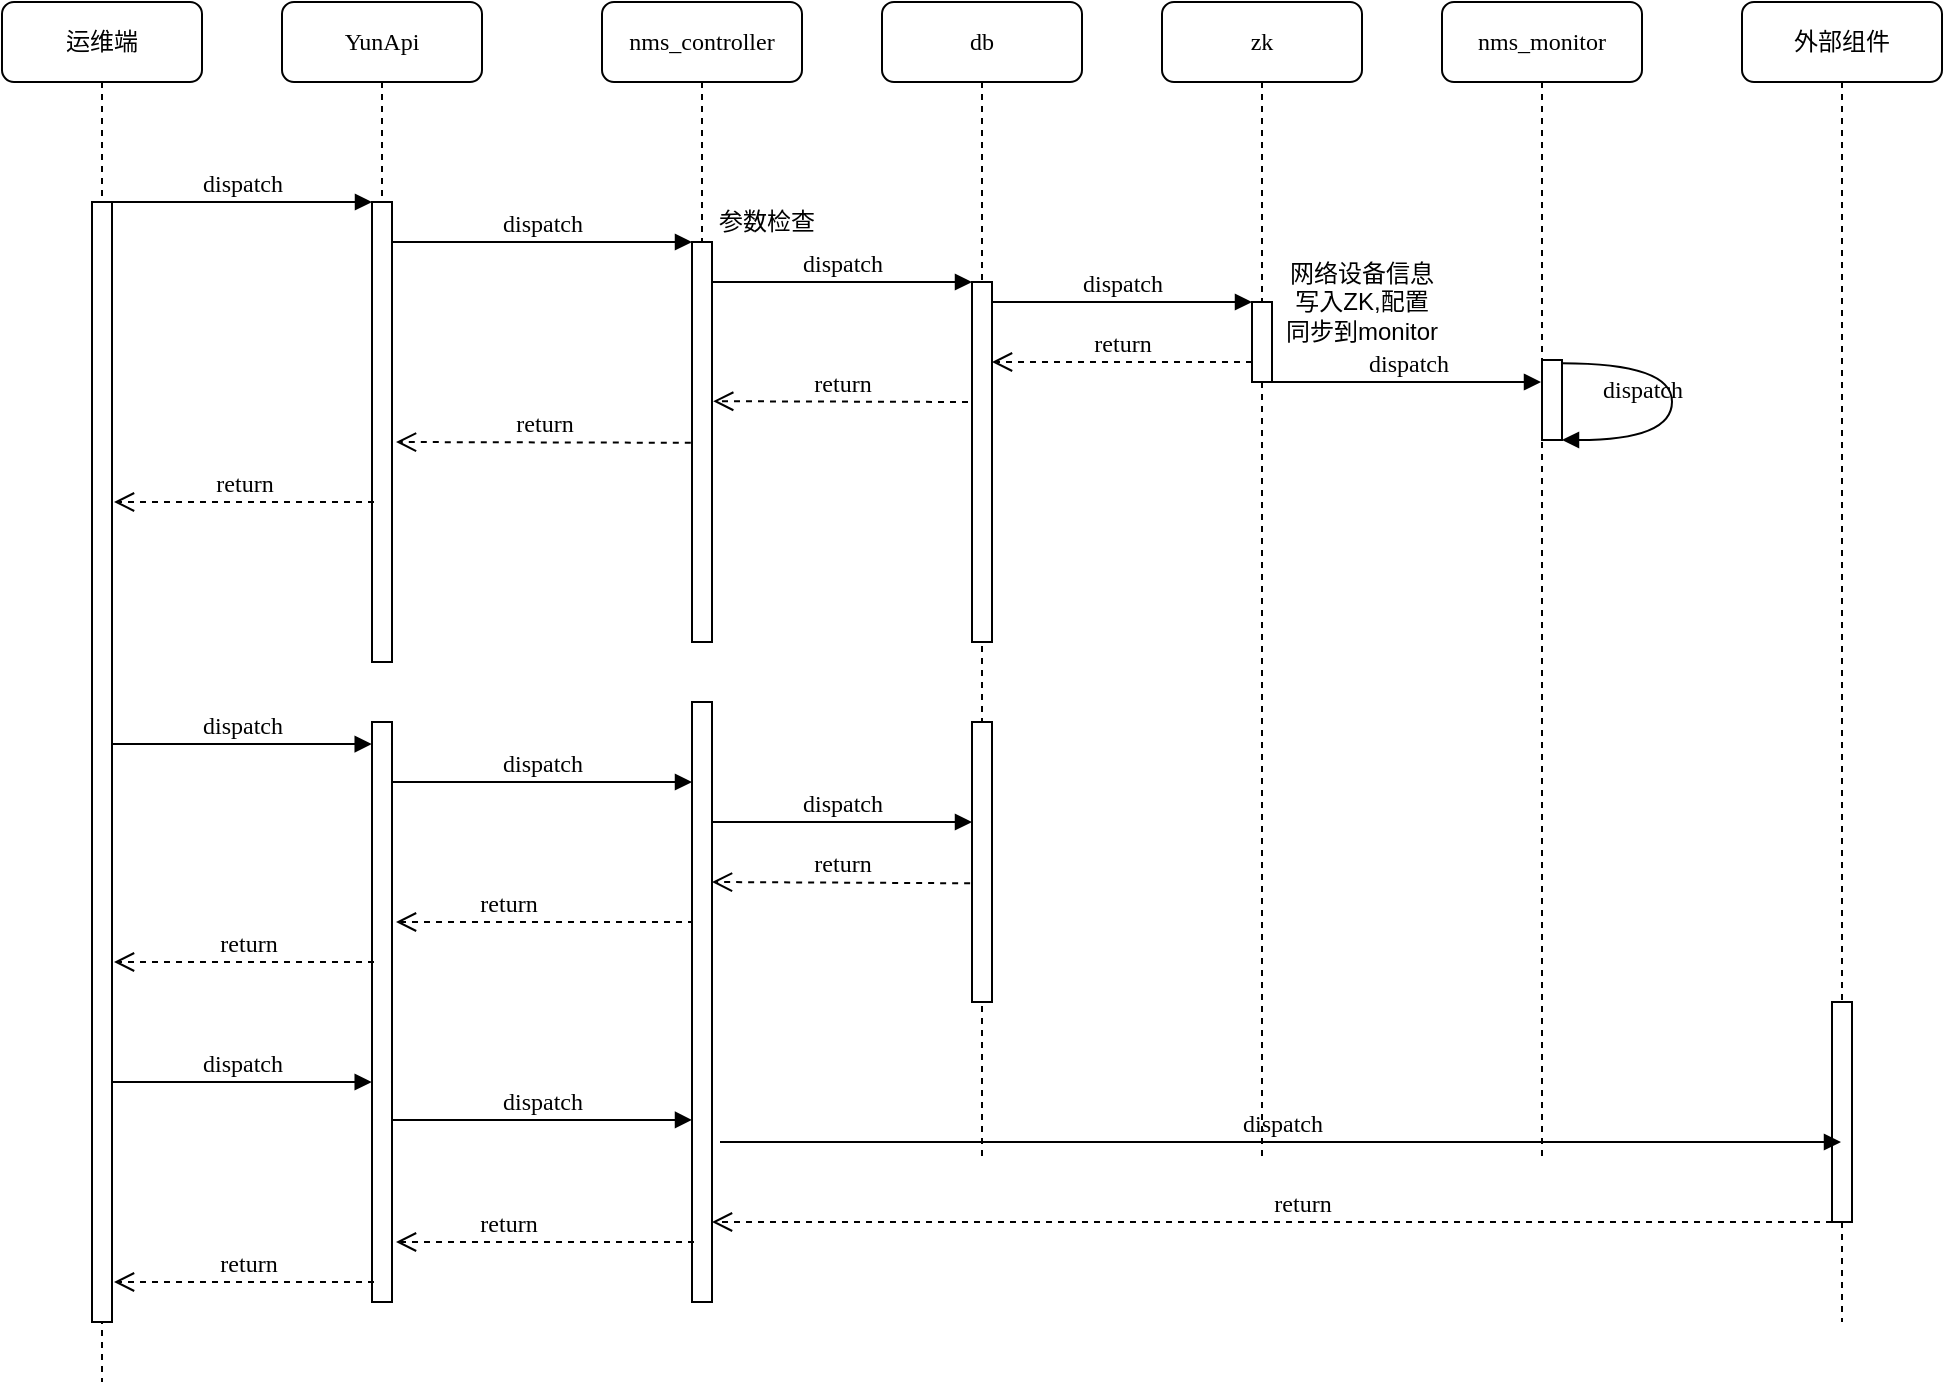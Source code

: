 <mxfile version="13.6.4" type="github" pages="7">
  <diagram name="列表页流程" id="13e1069c-82ec-6db2-03f1-153e76fe0fe0">
    <mxGraphModel dx="1694" dy="1137" grid="1" gridSize="10" guides="1" tooltips="1" connect="1" arrows="1" fold="1" page="1" pageScale="1" pageWidth="1100" pageHeight="850" background="#ffffff" math="0" shadow="0">
      <root>
        <mxCell id="0" />
        <mxCell id="1" parent="0" />
        <mxCell id="7baba1c4bc27f4b0-2" value="YunApi" style="shape=umlLifeline;perimeter=lifelinePerimeter;whiteSpace=wrap;html=1;container=1;collapsible=0;recursiveResize=0;outlineConnect=0;rounded=1;shadow=0;comic=0;labelBackgroundColor=none;strokeWidth=1;fontFamily=Verdana;fontSize=12;align=center;" parent="1" vertex="1">
          <mxGeometry x="240" y="80" width="100" height="330" as="geometry" />
        </mxCell>
        <mxCell id="7baba1c4bc27f4b0-10" value="" style="html=1;points=[];perimeter=orthogonalPerimeter;rounded=0;shadow=0;comic=0;labelBackgroundColor=none;strokeWidth=1;fontFamily=Verdana;fontSize=12;align=center;" parent="7baba1c4bc27f4b0-2" vertex="1">
          <mxGeometry x="45" y="100" width="10" height="230" as="geometry" />
        </mxCell>
        <mxCell id="7baba1c4bc27f4b0-3" value="nms_controller" style="shape=umlLifeline;perimeter=lifelinePerimeter;whiteSpace=wrap;html=1;container=1;collapsible=0;recursiveResize=0;outlineConnect=0;rounded=1;shadow=0;comic=0;labelBackgroundColor=none;strokeWidth=1;fontFamily=Verdana;fontSize=12;align=center;" parent="1" vertex="1">
          <mxGeometry x="400" y="80" width="100" height="320" as="geometry" />
        </mxCell>
        <mxCell id="7baba1c4bc27f4b0-13" value="" style="html=1;points=[];perimeter=orthogonalPerimeter;rounded=0;shadow=0;comic=0;labelBackgroundColor=none;strokeWidth=1;fontFamily=Verdana;fontSize=12;align=center;" parent="7baba1c4bc27f4b0-3" vertex="1">
          <mxGeometry x="45" y="120" width="10" height="200" as="geometry" />
        </mxCell>
        <mxCell id="7baba1c4bc27f4b0-4" value="db" style="shape=umlLifeline;perimeter=lifelinePerimeter;whiteSpace=wrap;html=1;container=1;collapsible=0;recursiveResize=0;outlineConnect=0;rounded=1;shadow=0;comic=0;labelBackgroundColor=none;strokeWidth=1;fontFamily=Verdana;fontSize=12;align=center;" parent="1" vertex="1">
          <mxGeometry x="540" y="80" width="100" height="580" as="geometry" />
        </mxCell>
        <mxCell id="7baba1c4bc27f4b0-5" value="zk" style="shape=umlLifeline;perimeter=lifelinePerimeter;whiteSpace=wrap;html=1;container=1;collapsible=0;recursiveResize=0;outlineConnect=0;rounded=1;shadow=0;comic=0;labelBackgroundColor=none;strokeWidth=1;fontFamily=Verdana;fontSize=12;align=center;" parent="1" vertex="1">
          <mxGeometry x="680" y="80" width="100" height="580" as="geometry" />
        </mxCell>
        <mxCell id="7baba1c4bc27f4b0-6" value="nms_monitor" style="shape=umlLifeline;perimeter=lifelinePerimeter;whiteSpace=wrap;html=1;container=1;collapsible=0;recursiveResize=0;outlineConnect=0;rounded=1;shadow=0;comic=0;labelBackgroundColor=none;strokeWidth=1;fontFamily=Verdana;fontSize=12;align=center;" parent="1" vertex="1">
          <mxGeometry x="820" y="80" width="100" height="580" as="geometry" />
        </mxCell>
        <mxCell id="d2u8ksnhpPRQbv2eghVy-8" value="" style="html=1;points=[];perimeter=orthogonalPerimeter;rounded=0;shadow=0;comic=0;labelBackgroundColor=none;strokeWidth=1;fontFamily=Verdana;fontSize=12;align=center;" vertex="1" parent="7baba1c4bc27f4b0-6">
          <mxGeometry x="50" y="179" width="10" height="40" as="geometry" />
        </mxCell>
        <mxCell id="d2u8ksnhpPRQbv2eghVy-9" value="dispatch" style="html=1;verticalAlign=bottom;endArrow=block;labelBackgroundColor=none;fontFamily=Verdana;fontSize=12;elbow=vertical;edgeStyle=orthogonalEdgeStyle;curved=1;exitX=1.038;exitY=0.345;exitPerimeter=0;" edge="1" parent="7baba1c4bc27f4b0-6" target="d2u8ksnhpPRQbv2eghVy-8">
          <mxGeometry x="0.037" y="-15" relative="1" as="geometry">
            <mxPoint x="60.003" y="180.67" as="sourcePoint" />
            <mxPoint x="65.003" y="219.003" as="targetPoint" />
            <Array as="points">
              <mxPoint x="115" y="181" />
              <mxPoint x="115" y="219" />
            </Array>
            <mxPoint as="offset" />
          </mxGeometry>
        </mxCell>
        <mxCell id="7baba1c4bc27f4b0-8" value="运维端" style="shape=umlLifeline;perimeter=lifelinePerimeter;whiteSpace=wrap;html=1;container=1;collapsible=0;recursiveResize=0;outlineConnect=0;rounded=1;shadow=0;comic=0;labelBackgroundColor=none;strokeWidth=1;fontFamily=Verdana;fontSize=12;align=center;" parent="1" vertex="1">
          <mxGeometry x="100" y="80" width="100" height="690" as="geometry" />
        </mxCell>
        <mxCell id="7baba1c4bc27f4b0-9" value="" style="html=1;points=[];perimeter=orthogonalPerimeter;rounded=0;shadow=0;comic=0;labelBackgroundColor=none;strokeWidth=1;fontFamily=Verdana;fontSize=12;align=center;" parent="7baba1c4bc27f4b0-8" vertex="1">
          <mxGeometry x="45" y="100" width="10" height="560" as="geometry" />
        </mxCell>
        <mxCell id="7baba1c4bc27f4b0-16" value="" style="html=1;points=[];perimeter=orthogonalPerimeter;rounded=0;shadow=0;comic=0;labelBackgroundColor=none;strokeWidth=1;fontFamily=Verdana;fontSize=12;align=center;" parent="1" vertex="1">
          <mxGeometry x="585" y="220" width="10" height="180" as="geometry" />
        </mxCell>
        <mxCell id="7baba1c4bc27f4b0-17" value="dispatch" style="html=1;verticalAlign=bottom;endArrow=block;labelBackgroundColor=none;fontFamily=Verdana;fontSize=12;edgeStyle=elbowEdgeStyle;elbow=vertical;" parent="1" source="7baba1c4bc27f4b0-13" target="7baba1c4bc27f4b0-16" edge="1">
          <mxGeometry relative="1" as="geometry">
            <mxPoint x="510" y="220" as="sourcePoint" />
            <Array as="points">
              <mxPoint x="460" y="220" />
            </Array>
          </mxGeometry>
        </mxCell>
        <mxCell id="7baba1c4bc27f4b0-19" value="" style="html=1;points=[];perimeter=orthogonalPerimeter;rounded=0;shadow=0;comic=0;labelBackgroundColor=none;strokeWidth=1;fontFamily=Verdana;fontSize=12;align=center;" parent="1" vertex="1">
          <mxGeometry x="725" y="230" width="10" height="40" as="geometry" />
        </mxCell>
        <mxCell id="7baba1c4bc27f4b0-20" value="dispatch" style="html=1;verticalAlign=bottom;endArrow=block;entryX=0;entryY=0;labelBackgroundColor=none;fontFamily=Verdana;fontSize=12;edgeStyle=elbowEdgeStyle;elbow=vertical;" parent="1" source="7baba1c4bc27f4b0-16" target="7baba1c4bc27f4b0-19" edge="1">
          <mxGeometry relative="1" as="geometry">
            <mxPoint x="650" y="230" as="sourcePoint" />
          </mxGeometry>
        </mxCell>
        <mxCell id="7baba1c4bc27f4b0-21" value="return" style="html=1;verticalAlign=bottom;endArrow=open;dashed=1;endSize=8;labelBackgroundColor=none;fontFamily=Verdana;fontSize=12;edgeStyle=elbowEdgeStyle;elbow=vertical;" parent="1" source="7baba1c4bc27f4b0-19" target="7baba1c4bc27f4b0-16" edge="1">
          <mxGeometry relative="1" as="geometry">
            <mxPoint x="650" y="306" as="targetPoint" />
            <Array as="points">
              <mxPoint x="670" y="260" />
              <mxPoint x="700" y="260" />
            </Array>
          </mxGeometry>
        </mxCell>
        <mxCell id="7baba1c4bc27f4b0-22" value="" style="html=1;points=[];perimeter=orthogonalPerimeter;rounded=0;shadow=0;comic=0;labelBackgroundColor=none;strokeWidth=1;fontFamily=Verdana;fontSize=12;align=center;" parent="1" vertex="1">
          <mxGeometry x="585" y="440" width="10" height="140" as="geometry" />
        </mxCell>
        <mxCell id="7baba1c4bc27f4b0-23" value="dispatch" style="html=1;verticalAlign=bottom;endArrow=block;labelBackgroundColor=none;fontFamily=Verdana;fontSize=12;entryX=-0.014;entryY=0.038;entryDx=0;entryDy=0;entryPerimeter=0;" parent="1" source="7baba1c4bc27f4b0-9" target="d2u8ksnhpPRQbv2eghVy-4" edge="1">
          <mxGeometry relative="1" as="geometry">
            <mxPoint x="510" y="420" as="sourcePoint" />
            <mxPoint x="280" y="439" as="targetPoint" />
          </mxGeometry>
        </mxCell>
        <mxCell id="7baba1c4bc27f4b0-30" value="return" style="html=1;verticalAlign=bottom;endArrow=open;dashed=1;endSize=8;labelBackgroundColor=none;fontFamily=Verdana;fontSize=12;edgeStyle=elbowEdgeStyle;elbow=vertical;" parent="1" edge="1">
          <mxGeometry x="0.246" relative="1" as="geometry">
            <mxPoint x="297" y="540" as="targetPoint" />
            <Array as="points">
              <mxPoint x="371" y="540" />
              <mxPoint x="371" y="560" />
            </Array>
            <mxPoint x="446" y="540" as="sourcePoint" />
            <mxPoint as="offset" />
          </mxGeometry>
        </mxCell>
        <mxCell id="7baba1c4bc27f4b0-11" value="dispatch" style="html=1;verticalAlign=bottom;endArrow=block;entryX=0;entryY=0;labelBackgroundColor=none;fontFamily=Verdana;fontSize=12;edgeStyle=elbowEdgeStyle;elbow=vertical;" parent="1" source="7baba1c4bc27f4b0-9" target="7baba1c4bc27f4b0-10" edge="1">
          <mxGeometry relative="1" as="geometry">
            <mxPoint x="220" y="190" as="sourcePoint" />
          </mxGeometry>
        </mxCell>
        <mxCell id="7baba1c4bc27f4b0-14" value="dispatch" style="html=1;verticalAlign=bottom;endArrow=block;entryX=0;entryY=0;labelBackgroundColor=none;fontFamily=Verdana;fontSize=12;edgeStyle=elbowEdgeStyle;elbow=vertical;" parent="1" source="7baba1c4bc27f4b0-10" target="7baba1c4bc27f4b0-13" edge="1">
          <mxGeometry relative="1" as="geometry">
            <mxPoint x="370" y="200" as="sourcePoint" />
          </mxGeometry>
        </mxCell>
        <mxCell id="d2u8ksnhpPRQbv2eghVy-1" value="return" style="html=1;verticalAlign=bottom;endArrow=open;dashed=1;endSize=8;labelBackgroundColor=none;fontFamily=Verdana;fontSize=12;entryX=1.06;entryY=0.398;entryDx=0;entryDy=0;entryPerimeter=0;" edge="1" parent="1" target="7baba1c4bc27f4b0-13">
          <mxGeometry relative="1" as="geometry">
            <mxPoint x="460" y="280" as="targetPoint" />
            <mxPoint x="583" y="280" as="sourcePoint" />
          </mxGeometry>
        </mxCell>
        <mxCell id="d2u8ksnhpPRQbv2eghVy-2" value="return" style="html=1;verticalAlign=bottom;endArrow=open;dashed=1;endSize=8;labelBackgroundColor=none;fontFamily=Verdana;fontSize=12;" edge="1" parent="1">
          <mxGeometry relative="1" as="geometry">
            <mxPoint x="297" y="300" as="targetPoint" />
            <mxPoint x="444.4" y="300.4" as="sourcePoint" />
          </mxGeometry>
        </mxCell>
        <mxCell id="d2u8ksnhpPRQbv2eghVy-3" value="return" style="html=1;verticalAlign=bottom;endArrow=open;dashed=1;endSize=8;labelBackgroundColor=none;fontFamily=Verdana;fontSize=12;" edge="1" parent="1">
          <mxGeometry relative="1" as="geometry">
            <mxPoint x="156.0" y="330" as="targetPoint" />
            <mxPoint x="286" y="330" as="sourcePoint" />
          </mxGeometry>
        </mxCell>
        <mxCell id="d2u8ksnhpPRQbv2eghVy-4" value="" style="html=1;points=[];perimeter=orthogonalPerimeter;rounded=0;shadow=0;comic=0;labelBackgroundColor=none;strokeWidth=1;fontFamily=Verdana;fontSize=12;align=center;" vertex="1" parent="1">
          <mxGeometry x="285" y="440" width="10" height="290" as="geometry" />
        </mxCell>
        <mxCell id="d2u8ksnhpPRQbv2eghVy-5" value="dispatch" style="html=1;verticalAlign=bottom;endArrow=block;labelBackgroundColor=none;fontFamily=Verdana;fontSize=12;" edge="1" parent="1">
          <mxGeometry relative="1" as="geometry">
            <mxPoint x="295" y="470" as="sourcePoint" />
            <mxPoint x="445" y="470" as="targetPoint" />
          </mxGeometry>
        </mxCell>
        <mxCell id="d2u8ksnhpPRQbv2eghVy-6" value="" style="html=1;points=[];perimeter=orthogonalPerimeter;rounded=0;shadow=0;comic=0;labelBackgroundColor=none;strokeWidth=1;fontFamily=Verdana;fontSize=12;align=center;" vertex="1" parent="1">
          <mxGeometry x="445" y="430" width="10" height="300" as="geometry" />
        </mxCell>
        <mxCell id="d2u8ksnhpPRQbv2eghVy-7" value="return" style="html=1;verticalAlign=bottom;endArrow=open;dashed=1;endSize=8;labelBackgroundColor=none;fontFamily=Verdana;fontSize=12;edgeStyle=elbowEdgeStyle;elbow=vertical;exitX=-0.093;exitY=0.576;exitDx=0;exitDy=0;exitPerimeter=0;" edge="1" parent="1" source="7baba1c4bc27f4b0-22" target="d2u8ksnhpPRQbv2eghVy-6">
          <mxGeometry x="-0.002" relative="1" as="geometry">
            <mxPoint x="155" y="600" as="targetPoint" />
            <Array as="points">
              <mxPoint x="520" y="520" />
              <mxPoint x="550" y="570" />
              <mxPoint x="540" y="580" />
              <mxPoint x="520" y="560" />
              <mxPoint x="510" y="540" />
              <mxPoint x="530" y="530" />
              <mxPoint x="500" y="520" />
              <mxPoint x="570" y="600" />
            </Array>
            <mxPoint x="583" y="570" as="sourcePoint" />
            <mxPoint as="offset" />
          </mxGeometry>
        </mxCell>
        <mxCell id="d2u8ksnhpPRQbv2eghVy-10" value="dispatch" style="html=1;verticalAlign=bottom;endArrow=block;labelBackgroundColor=none;fontFamily=Verdana;fontSize=12;" edge="1" parent="1">
          <mxGeometry relative="1" as="geometry">
            <mxPoint x="455" y="490" as="sourcePoint" />
            <mxPoint x="585" y="490" as="targetPoint" />
          </mxGeometry>
        </mxCell>
        <mxCell id="d2u8ksnhpPRQbv2eghVy-11" value="return" style="html=1;verticalAlign=bottom;endArrow=open;dashed=1;endSize=8;labelBackgroundColor=none;fontFamily=Verdana;fontSize=12;edgeStyle=elbowEdgeStyle;elbow=vertical;" edge="1" parent="1">
          <mxGeometry x="-0.024" relative="1" as="geometry">
            <mxPoint x="156" y="560" as="targetPoint" />
            <Array as="points">
              <mxPoint x="220" y="560" />
            </Array>
            <mxPoint x="286" y="560" as="sourcePoint" />
            <mxPoint as="offset" />
          </mxGeometry>
        </mxCell>
        <mxCell id="d2u8ksnhpPRQbv2eghVy-12" value="dispatch" style="html=1;verticalAlign=bottom;endArrow=block;labelBackgroundColor=none;fontFamily=Verdana;fontSize=12;edgeStyle=elbowEdgeStyle;elbow=vertical;" edge="1" parent="1" target="7baba1c4bc27f4b0-6">
          <mxGeometry relative="1" as="geometry">
            <mxPoint x="735" y="270" as="sourcePoint" />
            <mxPoint x="865" y="270" as="targetPoint" />
          </mxGeometry>
        </mxCell>
        <mxCell id="d2u8ksnhpPRQbv2eghVy-13" value="参数检查" style="text;html=1;strokeColor=none;fillColor=none;align=center;verticalAlign=middle;whiteSpace=wrap;rounded=0;shadow=0;labelBackgroundColor=none;sketch=0;fontColor=#000000;" vertex="1" parent="1">
          <mxGeometry x="455" y="180" width="55" height="20" as="geometry" />
        </mxCell>
        <mxCell id="d2u8ksnhpPRQbv2eghVy-14" value="网络设备信息写入ZK,配置同步到monitor" style="text;html=1;strokeColor=none;fillColor=none;align=center;verticalAlign=middle;whiteSpace=wrap;rounded=0;shadow=0;labelBackgroundColor=none;sketch=0;fontColor=#000000;" vertex="1" parent="1">
          <mxGeometry x="740" y="220" width="80" height="20" as="geometry" />
        </mxCell>
        <mxCell id="d2u8ksnhpPRQbv2eghVy-15" value="外部组件" style="shape=umlLifeline;perimeter=lifelinePerimeter;whiteSpace=wrap;html=1;container=1;collapsible=0;recursiveResize=0;outlineConnect=0;rounded=1;shadow=0;comic=0;labelBackgroundColor=none;strokeWidth=1;fontFamily=Verdana;fontSize=12;align=center;" vertex="1" parent="1">
          <mxGeometry x="970" y="80" width="100" height="660" as="geometry" />
        </mxCell>
        <mxCell id="d2u8ksnhpPRQbv2eghVy-16" value="" style="html=1;points=[];perimeter=orthogonalPerimeter;rounded=0;shadow=0;comic=0;labelBackgroundColor=none;strokeWidth=1;fontFamily=Verdana;fontSize=12;align=center;" vertex="1" parent="d2u8ksnhpPRQbv2eghVy-15">
          <mxGeometry x="45" y="500" width="10" height="110" as="geometry" />
        </mxCell>
        <mxCell id="d2u8ksnhpPRQbv2eghVy-18" value="return" style="html=1;verticalAlign=bottom;endArrow=open;dashed=1;endSize=8;labelBackgroundColor=none;fontFamily=Verdana;fontSize=12;edgeStyle=elbowEdgeStyle;elbow=vertical;" edge="1" parent="1">
          <mxGeometry x="0.893" y="-265" relative="1" as="geometry">
            <mxPoint x="455" y="690" as="targetPoint" />
            <Array as="points">
              <mxPoint x="485" y="690" />
              <mxPoint x="675" y="680" />
              <mxPoint x="775" y="700" />
              <mxPoint x="825" y="670" />
            </Array>
            <mxPoint x="1015" y="690" as="sourcePoint" />
            <mxPoint x="265" y="265" as="offset" />
          </mxGeometry>
        </mxCell>
        <mxCell id="d2u8ksnhpPRQbv2eghVy-19" value="dispatch" style="html=1;verticalAlign=bottom;endArrow=block;labelBackgroundColor=none;fontFamily=Verdana;fontSize=12;entryX=-0.014;entryY=0.038;entryDx=0;entryDy=0;entryPerimeter=0;" edge="1" parent="1">
          <mxGeometry x="0.001" relative="1" as="geometry">
            <mxPoint x="155" y="620" as="sourcePoint" />
            <mxPoint x="284.86" y="620" as="targetPoint" />
            <mxPoint as="offset" />
          </mxGeometry>
        </mxCell>
        <mxCell id="d2u8ksnhpPRQbv2eghVy-20" value="dispatch" style="html=1;verticalAlign=bottom;endArrow=block;labelBackgroundColor=none;fontFamily=Verdana;fontSize=12;" edge="1" parent="1">
          <mxGeometry relative="1" as="geometry">
            <mxPoint x="295" y="638.98" as="sourcePoint" />
            <mxPoint x="445" y="638.98" as="targetPoint" />
          </mxGeometry>
        </mxCell>
        <mxCell id="d2u8ksnhpPRQbv2eghVy-21" value="dispatch" style="html=1;verticalAlign=bottom;endArrow=block;labelBackgroundColor=none;fontFamily=Verdana;fontSize=12;" edge="1" parent="1" target="d2u8ksnhpPRQbv2eghVy-15">
          <mxGeometry relative="1" as="geometry">
            <mxPoint x="459" y="650" as="sourcePoint" />
            <mxPoint x="595" y="500" as="targetPoint" />
            <Array as="points">
              <mxPoint x="540" y="650" />
            </Array>
          </mxGeometry>
        </mxCell>
        <mxCell id="d2u8ksnhpPRQbv2eghVy-22" value="return" style="html=1;verticalAlign=bottom;endArrow=open;dashed=1;endSize=8;labelBackgroundColor=none;fontFamily=Verdana;fontSize=12;edgeStyle=elbowEdgeStyle;elbow=vertical;" edge="1" parent="1">
          <mxGeometry x="0.246" relative="1" as="geometry">
            <mxPoint x="297" y="700" as="targetPoint" />
            <Array as="points">
              <mxPoint x="371" y="700" />
              <mxPoint x="371" y="720" />
            </Array>
            <mxPoint x="446" y="700" as="sourcePoint" />
            <mxPoint as="offset" />
          </mxGeometry>
        </mxCell>
        <mxCell id="d2u8ksnhpPRQbv2eghVy-23" value="return" style="html=1;verticalAlign=bottom;endArrow=open;dashed=1;endSize=8;labelBackgroundColor=none;fontFamily=Verdana;fontSize=12;edgeStyle=elbowEdgeStyle;elbow=vertical;" edge="1" parent="1">
          <mxGeometry x="-0.024" relative="1" as="geometry">
            <mxPoint x="156" y="720" as="targetPoint" />
            <Array as="points">
              <mxPoint x="220" y="720" />
            </Array>
            <mxPoint x="286" y="720" as="sourcePoint" />
            <mxPoint as="offset" />
          </mxGeometry>
        </mxCell>
      </root>
    </mxGraphModel>
  </diagram>
  <diagram id="LOtbrCiKBWuSLXQWojdV" name="NMS-部署">
    <mxGraphModel dx="988" dy="663" grid="1" gridSize="10" guides="1" tooltips="1" connect="1" arrows="1" fold="1" page="1" pageScale="1" pageWidth="827" pageHeight="1169" math="0" shadow="0">
      <root>
        <mxCell id="GsDM0AJIOzic4ASQ66OC-0" />
        <mxCell id="GsDM0AJIOzic4ASQ66OC-1" parent="GsDM0AJIOzic4ASQ66OC-0" />
        <mxCell id="6H3mjBsQpc0Cl-Bmhdbp-0" value="" style="rounded=0;whiteSpace=wrap;html=1;shadow=0;labelBackgroundColor=none;sketch=0;fillColor=none;gradientColor=none;fontColor=#000000;dashed=1;" vertex="1" parent="GsDM0AJIOzic4ASQ66OC-1">
          <mxGeometry x="14" y="550" width="806" height="440" as="geometry" />
        </mxCell>
        <mxCell id="6H3mjBsQpc0Cl-Bmhdbp-3" value="" style="rounded=0;whiteSpace=wrap;html=1;shadow=0;labelBackgroundColor=none;sketch=0;fillColor=none;gradientColor=none;fontColor=#000000;dashed=1;" vertex="1" parent="GsDM0AJIOzic4ASQ66OC-1">
          <mxGeometry x="40" y="590" width="370" height="350" as="geometry" />
        </mxCell>
        <mxCell id="Gtt8Fq8D1kp7fb3Ym80Z-3" value="" style="rounded=0;whiteSpace=wrap;html=1;labelBackgroundColor=none;strokeColor=#36393d;fillColor=#eeeeee;shadow=0;sketch=0;" vertex="1" parent="GsDM0AJIOzic4ASQ66OC-1">
          <mxGeometry x="60" y="683" width="320" height="100" as="geometry" />
        </mxCell>
        <mxCell id="Gtt8Fq8D1kp7fb3Ym80Z-2" value="&amp;nbsp;NMS Controller" style="rounded=1;whiteSpace=wrap;html=1;fillColor=#ffcc99;strokeColor=#36393d;" vertex="1" parent="GsDM0AJIOzic4ASQ66OC-1">
          <mxGeometry x="79" y="729.5" width="80" height="25" as="geometry" />
        </mxCell>
        <mxCell id="Gtt8Fq8D1kp7fb3Ym80Z-8" value="&lt;span&gt;NMS Server&lt;/span&gt;" style="rounded=1;whiteSpace=wrap;html=1;fillColor=#ffcc99;strokeColor=#36393d;" vertex="1" parent="GsDM0AJIOzic4ASQ66OC-1">
          <mxGeometry x="280" y="729.5" width="80" height="25" as="geometry" />
        </mxCell>
        <mxCell id="Gtt8Fq8D1kp7fb3Ym80Z-9" value="&lt;span&gt;NMS Monitor&amp;nbsp;&amp;nbsp;&lt;/span&gt;" style="rounded=1;whiteSpace=wrap;html=1;fillColor=#ffcc99;strokeColor=#36393d;" vertex="1" parent="GsDM0AJIOzic4ASQ66OC-1">
          <mxGeometry x="180" y="729.5" width="80" height="25" as="geometry" />
        </mxCell>
        <mxCell id="6H3mjBsQpc0Cl-Bmhdbp-2" value="TGW" style="rounded=0;whiteSpace=wrap;html=1;shadow=0;dashed=1;labelBackgroundColor=none;sketch=0;fillColor=#b1ddf0;fontSize=9;strokeColor=#10739e;" vertex="1" parent="GsDM0AJIOzic4ASQ66OC-1">
          <mxGeometry x="290" y="615" width="60" height="30" as="geometry" />
        </mxCell>
        <mxCell id="6H3mjBsQpc0Cl-Bmhdbp-4" value="STGW" style="rounded=0;whiteSpace=wrap;html=1;shadow=0;dashed=1;labelBackgroundColor=none;sketch=0;fillColor=#b1ddf0;fontSize=9;strokeColor=#10739e;" vertex="1" parent="GsDM0AJIOzic4ASQ66OC-1">
          <mxGeometry x="189" y="615" width="50" height="30" as="geometry" />
        </mxCell>
        <mxCell id="6H3mjBsQpc0Cl-Bmhdbp-5" value="&lt;b&gt;容器集群&lt;/b&gt;" style="text;html=1;strokeColor=none;fillColor=none;align=center;verticalAlign=middle;whiteSpace=wrap;rounded=0;shadow=0;labelBackgroundColor=none;sketch=0;fontSize=9;fontColor=#000000;" vertex="1" parent="GsDM0AJIOzic4ASQ66OC-1">
          <mxGeometry x="195" y="702.5" width="60" height="20" as="geometry" />
        </mxCell>
        <mxCell id="6H3mjBsQpc0Cl-Bmhdbp-6" value="&lt;b&gt;MAZ&lt;/b&gt;" style="text;html=1;strokeColor=none;fillColor=none;align=center;verticalAlign=middle;whiteSpace=wrap;rounded=0;shadow=0;labelBackgroundColor=none;sketch=0;fontSize=9;fontColor=#000000;" vertex="1" parent="GsDM0AJIOzic4ASQ66OC-1">
          <mxGeometry x="230" y="590" width="60" height="20" as="geometry" />
        </mxCell>
        <mxCell id="6H3mjBsQpc0Cl-Bmhdbp-8" value="" style="rounded=0;whiteSpace=wrap;html=1;labelBackgroundColor=none;strokeColor=#6c8ebf;fillColor=#dae8fc;shadow=0;sketch=0;gradientColor=#7ea6e0;" vertex="1" parent="GsDM0AJIOzic4ASQ66OC-1">
          <mxGeometry x="65" y="800" width="320" height="100" as="geometry" />
        </mxCell>
        <mxCell id="6H3mjBsQpc0Cl-Bmhdbp-9" value="HDFS" style="rounded=1;whiteSpace=wrap;html=1;fillColor=#d5e8d4;strokeColor=#82b366;gradientColor=#97d077;" vertex="1" parent="GsDM0AJIOzic4ASQ66OC-1">
          <mxGeometry x="84" y="846.5" width="80" height="25" as="geometry" />
        </mxCell>
        <mxCell id="6H3mjBsQpc0Cl-Bmhdbp-10" value="&lt;span&gt;CDB&lt;/span&gt;" style="rounded=1;whiteSpace=wrap;html=1;fillColor=#d5e8d4;strokeColor=#82b366;gradientColor=#97d077;" vertex="1" parent="GsDM0AJIOzic4ASQ66OC-1">
          <mxGeometry x="285" y="846.5" width="80" height="25" as="geometry" />
        </mxCell>
        <mxCell id="6H3mjBsQpc0Cl-Bmhdbp-11" value="&lt;span&gt;ZK&lt;/span&gt;" style="rounded=1;whiteSpace=wrap;html=1;fillColor=#d5e8d4;strokeColor=#82b366;gradientColor=#97d077;" vertex="1" parent="GsDM0AJIOzic4ASQ66OC-1">
          <mxGeometry x="185" y="846.5" width="80" height="25" as="geometry" />
        </mxCell>
        <mxCell id="6H3mjBsQpc0Cl-Bmhdbp-12" value="&lt;b&gt;支撑组件&lt;/b&gt;" style="text;html=1;strokeColor=none;fillColor=none;align=center;verticalAlign=middle;whiteSpace=wrap;rounded=0;shadow=0;labelBackgroundColor=none;sketch=0;fontSize=9;fontColor=#000000;" vertex="1" parent="GsDM0AJIOzic4ASQ66OC-1">
          <mxGeometry x="200" y="819.5" width="60" height="20" as="geometry" />
        </mxCell>
        <mxCell id="6H3mjBsQpc0Cl-Bmhdbp-13" value="" style="rounded=0;whiteSpace=wrap;html=1;shadow=0;labelBackgroundColor=none;sketch=0;fillColor=none;gradientColor=none;fontColor=#000000;dashed=1;" vertex="1" parent="GsDM0AJIOzic4ASQ66OC-1">
          <mxGeometry x="440" y="590" width="370" height="350" as="geometry" />
        </mxCell>
        <mxCell id="6H3mjBsQpc0Cl-Bmhdbp-14" value="" style="rounded=0;whiteSpace=wrap;html=1;labelBackgroundColor=none;strokeColor=#36393d;fillColor=#eeeeee;shadow=0;sketch=0;" vertex="1" parent="GsDM0AJIOzic4ASQ66OC-1">
          <mxGeometry x="460" y="683" width="320" height="100" as="geometry" />
        </mxCell>
        <mxCell id="6H3mjBsQpc0Cl-Bmhdbp-15" value="&amp;nbsp;NMS Controller" style="rounded=1;whiteSpace=wrap;html=1;fillColor=#ffcc99;strokeColor=#36393d;" vertex="1" parent="GsDM0AJIOzic4ASQ66OC-1">
          <mxGeometry x="479" y="729.5" width="80" height="25" as="geometry" />
        </mxCell>
        <mxCell id="6H3mjBsQpc0Cl-Bmhdbp-16" value="&lt;span&gt;NMS Server&lt;/span&gt;" style="rounded=1;whiteSpace=wrap;html=1;fillColor=#ffcc99;strokeColor=#36393d;" vertex="1" parent="GsDM0AJIOzic4ASQ66OC-1">
          <mxGeometry x="680" y="729.5" width="80" height="25" as="geometry" />
        </mxCell>
        <mxCell id="6H3mjBsQpc0Cl-Bmhdbp-17" value="&lt;span&gt;NMS Monitor&amp;nbsp;&amp;nbsp;&lt;/span&gt;" style="rounded=1;whiteSpace=wrap;html=1;fillColor=#ffcc99;strokeColor=#36393d;" vertex="1" parent="GsDM0AJIOzic4ASQ66OC-1">
          <mxGeometry x="580" y="729.5" width="80" height="25" as="geometry" />
        </mxCell>
        <mxCell id="6H3mjBsQpc0Cl-Bmhdbp-18" value="STGW" style="rounded=0;whiteSpace=wrap;html=1;shadow=0;dashed=1;labelBackgroundColor=none;sketch=0;fillColor=#b1ddf0;fontSize=9;strokeColor=#10739e;" vertex="1" parent="GsDM0AJIOzic4ASQ66OC-1">
          <mxGeometry x="600" y="615" width="60" height="30" as="geometry" />
        </mxCell>
        <mxCell id="6H3mjBsQpc0Cl-Bmhdbp-19" value="TGW" style="rounded=0;whiteSpace=wrap;html=1;shadow=0;dashed=1;labelBackgroundColor=none;sketch=0;fillColor=#b1ddf0;fontSize=9;strokeColor=#10739e;" vertex="1" parent="GsDM0AJIOzic4ASQ66OC-1">
          <mxGeometry x="500" y="615" width="50" height="30" as="geometry" />
        </mxCell>
        <mxCell id="6H3mjBsQpc0Cl-Bmhdbp-20" value="&lt;b&gt;容器集群&lt;/b&gt;" style="text;html=1;strokeColor=none;fillColor=none;align=center;verticalAlign=middle;whiteSpace=wrap;rounded=0;shadow=0;labelBackgroundColor=none;sketch=0;fontSize=9;fontColor=#000000;" vertex="1" parent="GsDM0AJIOzic4ASQ66OC-1">
          <mxGeometry x="595" y="702.5" width="60" height="20" as="geometry" />
        </mxCell>
        <mxCell id="6H3mjBsQpc0Cl-Bmhdbp-21" value="&lt;b&gt;SAZ&lt;/b&gt;" style="text;html=1;strokeColor=none;fillColor=none;align=center;verticalAlign=middle;whiteSpace=wrap;rounded=0;shadow=0;labelBackgroundColor=none;sketch=0;fontSize=9;fontColor=#000000;" vertex="1" parent="GsDM0AJIOzic4ASQ66OC-1">
          <mxGeometry x="540" y="595" width="60" height="20" as="geometry" />
        </mxCell>
        <mxCell id="6H3mjBsQpc0Cl-Bmhdbp-22" value="" style="rounded=0;whiteSpace=wrap;html=1;labelBackgroundColor=none;strokeColor=#6c8ebf;fillColor=#dae8fc;shadow=0;sketch=0;gradientColor=#7ea6e0;" vertex="1" parent="GsDM0AJIOzic4ASQ66OC-1">
          <mxGeometry x="465" y="800" width="320" height="100" as="geometry" />
        </mxCell>
        <mxCell id="6H3mjBsQpc0Cl-Bmhdbp-23" value="HDFS" style="rounded=1;whiteSpace=wrap;html=1;fillColor=#d5e8d4;strokeColor=#82b366;gradientColor=#97d077;" vertex="1" parent="GsDM0AJIOzic4ASQ66OC-1">
          <mxGeometry x="484" y="846.5" width="80" height="25" as="geometry" />
        </mxCell>
        <mxCell id="6H3mjBsQpc0Cl-Bmhdbp-24" value="&lt;span&gt;CDB&lt;/span&gt;" style="rounded=1;whiteSpace=wrap;html=1;fillColor=#d5e8d4;strokeColor=#82b366;gradientColor=#97d077;" vertex="1" parent="GsDM0AJIOzic4ASQ66OC-1">
          <mxGeometry x="685" y="846.5" width="80" height="25" as="geometry" />
        </mxCell>
        <mxCell id="6H3mjBsQpc0Cl-Bmhdbp-25" value="&lt;span&gt;ZK&lt;/span&gt;" style="rounded=1;whiteSpace=wrap;html=1;fillColor=#d5e8d4;strokeColor=#82b366;gradientColor=#97d077;" vertex="1" parent="GsDM0AJIOzic4ASQ66OC-1">
          <mxGeometry x="585" y="846.5" width="80" height="25" as="geometry" />
        </mxCell>
        <mxCell id="6H3mjBsQpc0Cl-Bmhdbp-26" value="&lt;b&gt;支撑组件&lt;/b&gt;" style="text;html=1;strokeColor=none;fillColor=none;align=center;verticalAlign=middle;whiteSpace=wrap;rounded=0;shadow=0;labelBackgroundColor=none;sketch=0;fontSize=9;fontColor=#000000;" vertex="1" parent="GsDM0AJIOzic4ASQ66OC-1">
          <mxGeometry x="600" y="819.5" width="60" height="20" as="geometry" />
        </mxCell>
        <mxCell id="6H3mjBsQpc0Cl-Bmhdbp-27" value="" style="endArrow=classic;startArrow=classic;html=1;shadow=0;fontSize=9;fontColor=#000000;entryX=0;entryY=0.5;entryDx=0;entryDy=0;exitX=1;exitY=0.5;exitDx=0;exitDy=0;" edge="1" parent="GsDM0AJIOzic4ASQ66OC-1" source="6H3mjBsQpc0Cl-Bmhdbp-8" target="6H3mjBsQpc0Cl-Bmhdbp-22">
          <mxGeometry width="50" height="50" relative="1" as="geometry">
            <mxPoint x="320" y="770" as="sourcePoint" />
            <mxPoint x="370" y="720" as="targetPoint" />
          </mxGeometry>
        </mxCell>
        <mxCell id="6H3mjBsQpc0Cl-Bmhdbp-28" value="" style="endArrow=classic;startArrow=classic;html=1;shadow=0;fontSize=9;fontColor=#000000;entryX=0;entryY=0.5;entryDx=0;entryDy=0;exitX=1;exitY=0.5;exitDx=0;exitDy=0;" edge="1" parent="GsDM0AJIOzic4ASQ66OC-1">
          <mxGeometry width="50" height="50" relative="1" as="geometry">
            <mxPoint x="380" y="732.5" as="sourcePoint" />
            <mxPoint x="460" y="732.5" as="targetPoint" />
          </mxGeometry>
        </mxCell>
        <mxCell id="6H3mjBsQpc0Cl-Bmhdbp-29" value="" style="endArrow=classic;html=1;shadow=0;fontSize=9;fontColor=#000000;exitX=0.5;exitY=1;exitDx=0;exitDy=0;entryX=0.481;entryY=0.01;entryDx=0;entryDy=0;entryPerimeter=0;" edge="1" parent="GsDM0AJIOzic4ASQ66OC-1" source="6H3mjBsQpc0Cl-Bmhdbp-4" target="Gtt8Fq8D1kp7fb3Ym80Z-3">
          <mxGeometry width="50" height="50" relative="1" as="geometry">
            <mxPoint x="320" y="770" as="sourcePoint" />
            <mxPoint x="370" y="720" as="targetPoint" />
          </mxGeometry>
        </mxCell>
        <mxCell id="6H3mjBsQpc0Cl-Bmhdbp-30" value="" style="endArrow=classic;html=1;shadow=0;fontSize=9;fontColor=#000000;exitX=0;exitY=0.5;exitDx=0;exitDy=0;" edge="1" parent="GsDM0AJIOzic4ASQ66OC-1" source="6H3mjBsQpc0Cl-Bmhdbp-2">
          <mxGeometry width="50" height="50" relative="1" as="geometry">
            <mxPoint x="310" y="840" as="sourcePoint" />
            <mxPoint x="239" y="630" as="targetPoint" />
          </mxGeometry>
        </mxCell>
        <mxCell id="6H3mjBsQpc0Cl-Bmhdbp-31" value="" style="endArrow=classic;html=1;shadow=0;fontSize=9;fontColor=#000000;exitX=0.5;exitY=1;exitDx=0;exitDy=0;entryX=0.481;entryY=0.01;entryDx=0;entryDy=0;entryPerimeter=0;" edge="1" parent="GsDM0AJIOzic4ASQ66OC-1">
          <mxGeometry width="50" height="50" relative="1" as="geometry">
            <mxPoint x="629.66" y="645" as="sourcePoint" />
            <mxPoint x="629.58" y="684.0" as="targetPoint" />
          </mxGeometry>
        </mxCell>
        <mxCell id="6H3mjBsQpc0Cl-Bmhdbp-32" value="" style="endArrow=classic;html=1;shadow=0;fontSize=9;fontColor=#000000;exitX=1;exitY=0.5;exitDx=0;exitDy=0;entryX=0;entryY=0.5;entryDx=0;entryDy=0;" edge="1" parent="GsDM0AJIOzic4ASQ66OC-1" source="6H3mjBsQpc0Cl-Bmhdbp-19" target="6H3mjBsQpc0Cl-Bmhdbp-18">
          <mxGeometry width="50" height="50" relative="1" as="geometry">
            <mxPoint x="610" y="510" as="sourcePoint" />
            <mxPoint x="680" y="520" as="targetPoint" />
          </mxGeometry>
        </mxCell>
        <mxCell id="6H3mjBsQpc0Cl-Bmhdbp-33" value="&lt;b&gt;MR&lt;/b&gt;" style="text;html=1;strokeColor=none;fillColor=none;align=center;verticalAlign=middle;whiteSpace=wrap;rounded=0;shadow=0;labelBackgroundColor=none;sketch=0;fontSize=9;fontColor=#000000;" vertex="1" parent="GsDM0AJIOzic4ASQ66OC-1">
          <mxGeometry x="400" y="560" width="60" height="20" as="geometry" />
        </mxCell>
      </root>
    </mxGraphModel>
  </diagram>
  <diagram id="dlfN6RBrwDtx-VbXMaAX" name="专线&amp;专线出口">
    <mxGraphModel dx="1186" dy="796" grid="1" gridSize="10" guides="1" tooltips="1" connect="1" arrows="1" fold="1" page="1" pageScale="1" pageWidth="827" pageHeight="1169" math="0" shadow="0">
      <root>
        <mxCell id="i5bhL491zLqNpLNpuSYU-0" />
        <mxCell id="i5bhL491zLqNpLNpuSYU-1" parent="i5bhL491zLqNpLNpuSYU-0" />
        <mxCell id="i5bhL491zLqNpLNpuSYU-2" value="YunApi" style="shape=umlLifeline;perimeter=lifelinePerimeter;whiteSpace=wrap;html=1;container=1;collapsible=0;recursiveResize=0;outlineConnect=0;rounded=1;shadow=0;comic=0;labelBackgroundColor=none;strokeWidth=1;fontFamily=Verdana;fontSize=12;align=center;" vertex="1" parent="i5bhL491zLqNpLNpuSYU-1">
          <mxGeometry x="240" y="80" width="100" height="560" as="geometry" />
        </mxCell>
        <mxCell id="i5bhL491zLqNpLNpuSYU-3" value="" style="html=1;points=[];perimeter=orthogonalPerimeter;rounded=0;shadow=0;comic=0;labelBackgroundColor=none;strokeWidth=1;fontFamily=Verdana;fontSize=12;align=center;" vertex="1" parent="i5bhL491zLqNpLNpuSYU-2">
          <mxGeometry x="45" y="100" width="10" height="460" as="geometry" />
        </mxCell>
        <mxCell id="i5bhL491zLqNpLNpuSYU-4" value="nms_controller" style="shape=umlLifeline;perimeter=lifelinePerimeter;whiteSpace=wrap;html=1;container=1;collapsible=0;recursiveResize=0;outlineConnect=0;rounded=1;shadow=0;comic=0;labelBackgroundColor=none;strokeWidth=1;fontFamily=Verdana;fontSize=12;align=center;" vertex="1" parent="i5bhL491zLqNpLNpuSYU-1">
          <mxGeometry x="400" y="80" width="100" height="560" as="geometry" />
        </mxCell>
        <mxCell id="i5bhL491zLqNpLNpuSYU-5" value="" style="html=1;points=[];perimeter=orthogonalPerimeter;rounded=0;shadow=0;comic=0;labelBackgroundColor=none;strokeWidth=1;fontFamily=Verdana;fontSize=12;align=center;" vertex="1" parent="i5bhL491zLqNpLNpuSYU-4">
          <mxGeometry x="45" y="120" width="10" height="440" as="geometry" />
        </mxCell>
        <mxCell id="i5bhL491zLqNpLNpuSYU-6" value="db" style="shape=umlLifeline;perimeter=lifelinePerimeter;whiteSpace=wrap;html=1;container=1;collapsible=0;recursiveResize=0;outlineConnect=0;rounded=1;shadow=0;comic=0;labelBackgroundColor=none;strokeWidth=1;fontFamily=Verdana;fontSize=12;align=center;" vertex="1" parent="i5bhL491zLqNpLNpuSYU-1">
          <mxGeometry x="540" y="80" width="100" height="430" as="geometry" />
        </mxCell>
        <mxCell id="i5bhL491zLqNpLNpuSYU-7" value="CMgt-DC" style="shape=umlLifeline;perimeter=lifelinePerimeter;whiteSpace=wrap;html=1;container=1;collapsible=0;recursiveResize=0;outlineConnect=0;rounded=1;shadow=0;comic=0;labelBackgroundColor=none;strokeWidth=1;fontFamily=Verdana;fontSize=12;align=center;" vertex="1" parent="i5bhL491zLqNpLNpuSYU-1">
          <mxGeometry x="680" y="80" width="100" height="560" as="geometry" />
        </mxCell>
        <mxCell id="i5bhL491zLqNpLNpuSYU-15" value="" style="html=1;points=[];perimeter=orthogonalPerimeter;rounded=0;shadow=0;comic=0;labelBackgroundColor=none;strokeWidth=1;fontFamily=Verdana;fontSize=12;align=center;" vertex="1" parent="i5bhL491zLqNpLNpuSYU-7">
          <mxGeometry x="45" y="370" width="10" height="70" as="geometry" />
        </mxCell>
        <mxCell id="i5bhL491zLqNpLNpuSYU-11" value="运维端" style="shape=umlLifeline;perimeter=lifelinePerimeter;whiteSpace=wrap;html=1;container=1;collapsible=0;recursiveResize=0;outlineConnect=0;rounded=1;shadow=0;comic=0;labelBackgroundColor=none;strokeWidth=1;fontFamily=Verdana;fontSize=12;align=center;" vertex="1" parent="i5bhL491zLqNpLNpuSYU-1">
          <mxGeometry x="100" y="80" width="100" height="560" as="geometry" />
        </mxCell>
        <mxCell id="i5bhL491zLqNpLNpuSYU-12" value="" style="html=1;points=[];perimeter=orthogonalPerimeter;rounded=0;shadow=0;comic=0;labelBackgroundColor=none;strokeWidth=1;fontFamily=Verdana;fontSize=12;align=center;" vertex="1" parent="i5bhL491zLqNpLNpuSYU-11">
          <mxGeometry x="45" y="100" width="10" height="460" as="geometry" />
        </mxCell>
        <mxCell id="i5bhL491zLqNpLNpuSYU-13" value="" style="html=1;points=[];perimeter=orthogonalPerimeter;rounded=0;shadow=0;comic=0;labelBackgroundColor=none;strokeWidth=1;fontFamily=Verdana;fontSize=12;align=center;" vertex="1" parent="i5bhL491zLqNpLNpuSYU-1">
          <mxGeometry x="585" y="220" width="10" height="420" as="geometry" />
        </mxCell>
        <mxCell id="i5bhL491zLqNpLNpuSYU-14" value="dispatch" style="html=1;verticalAlign=bottom;endArrow=block;labelBackgroundColor=none;fontFamily=Verdana;fontSize=12;edgeStyle=elbowEdgeStyle;elbow=vertical;" edge="1" parent="i5bhL491zLqNpLNpuSYU-1" source="i5bhL491zLqNpLNpuSYU-5" target="i5bhL491zLqNpLNpuSYU-13">
          <mxGeometry relative="1" as="geometry">
            <mxPoint x="510" y="220" as="sourcePoint" />
            <Array as="points">
              <mxPoint x="460" y="220" />
            </Array>
          </mxGeometry>
        </mxCell>
        <mxCell id="i5bhL491zLqNpLNpuSYU-19" value="dispatch" style="html=1;verticalAlign=bottom;endArrow=block;labelBackgroundColor=none;fontFamily=Verdana;fontSize=12;entryX=-0.014;entryY=0.038;entryDx=0;entryDy=0;entryPerimeter=0;" edge="1" parent="i5bhL491zLqNpLNpuSYU-1">
          <mxGeometry relative="1" as="geometry">
            <mxPoint x="155" y="399" as="sourcePoint" />
            <mxPoint x="284.86" y="399" as="targetPoint" />
          </mxGeometry>
        </mxCell>
        <mxCell id="i5bhL491zLqNpLNpuSYU-21" value="dispatch" style="html=1;verticalAlign=bottom;endArrow=block;entryX=0;entryY=0;labelBackgroundColor=none;fontFamily=Verdana;fontSize=12;edgeStyle=elbowEdgeStyle;elbow=vertical;" edge="1" parent="i5bhL491zLqNpLNpuSYU-1" source="i5bhL491zLqNpLNpuSYU-12" target="i5bhL491zLqNpLNpuSYU-3">
          <mxGeometry relative="1" as="geometry">
            <mxPoint x="220" y="190" as="sourcePoint" />
          </mxGeometry>
        </mxCell>
        <mxCell id="i5bhL491zLqNpLNpuSYU-22" value="dispatch" style="html=1;verticalAlign=bottom;endArrow=block;entryX=0;entryY=0;labelBackgroundColor=none;fontFamily=Verdana;fontSize=12;edgeStyle=elbowEdgeStyle;elbow=vertical;" edge="1" parent="i5bhL491zLqNpLNpuSYU-1" source="i5bhL491zLqNpLNpuSYU-3" target="i5bhL491zLqNpLNpuSYU-5">
          <mxGeometry relative="1" as="geometry">
            <mxPoint x="370" y="200" as="sourcePoint" />
          </mxGeometry>
        </mxCell>
        <mxCell id="i5bhL491zLqNpLNpuSYU-23" value="return" style="html=1;verticalAlign=bottom;endArrow=open;dashed=1;endSize=8;labelBackgroundColor=none;fontFamily=Verdana;fontSize=12;entryX=1.06;entryY=0.398;entryDx=0;entryDy=0;entryPerimeter=0;" edge="1" parent="i5bhL491zLqNpLNpuSYU-1">
          <mxGeometry relative="1" as="geometry">
            <mxPoint x="457.6" y="260.0" as="targetPoint" />
            <mxPoint x="585" y="260.4" as="sourcePoint" />
          </mxGeometry>
        </mxCell>
        <mxCell id="i5bhL491zLqNpLNpuSYU-24" value="return" style="html=1;verticalAlign=bottom;endArrow=open;dashed=1;endSize=8;labelBackgroundColor=none;fontFamily=Verdana;fontSize=12;" edge="1" parent="i5bhL491zLqNpLNpuSYU-1">
          <mxGeometry relative="1" as="geometry">
            <mxPoint x="299.0" y="280.4" as="targetPoint" />
            <mxPoint x="446.4" y="280.8" as="sourcePoint" />
          </mxGeometry>
        </mxCell>
        <mxCell id="i5bhL491zLqNpLNpuSYU-25" value="return" style="html=1;verticalAlign=bottom;endArrow=open;dashed=1;endSize=8;labelBackgroundColor=none;fontFamily=Verdana;fontSize=12;" edge="1" parent="i5bhL491zLqNpLNpuSYU-1">
          <mxGeometry relative="1" as="geometry">
            <mxPoint x="158.0" y="310.4" as="targetPoint" />
            <mxPoint x="288.0" y="310.4" as="sourcePoint" />
          </mxGeometry>
        </mxCell>
        <mxCell id="i5bhL491zLqNpLNpuSYU-27" value="dispatch" style="html=1;verticalAlign=bottom;endArrow=block;labelBackgroundColor=none;fontFamily=Verdana;fontSize=12;" edge="1" parent="i5bhL491zLqNpLNpuSYU-1">
          <mxGeometry relative="1" as="geometry">
            <mxPoint x="295" y="430" as="sourcePoint" />
            <mxPoint x="445" y="430" as="targetPoint" />
          </mxGeometry>
        </mxCell>
        <mxCell id="i5bhL491zLqNpLNpuSYU-30" value="dispatch" style="html=1;verticalAlign=bottom;endArrow=block;labelBackgroundColor=none;fontFamily=Verdana;fontSize=12;" edge="1" parent="i5bhL491zLqNpLNpuSYU-1">
          <mxGeometry relative="1" as="geometry">
            <mxPoint x="455" y="450" as="sourcePoint" />
            <mxPoint x="585" y="450" as="targetPoint" />
          </mxGeometry>
        </mxCell>
        <mxCell id="i5bhL491zLqNpLNpuSYU-31" value="return" style="html=1;verticalAlign=bottom;endArrow=open;dashed=1;endSize=8;labelBackgroundColor=none;fontFamily=Verdana;fontSize=12;edgeStyle=elbowEdgeStyle;elbow=vertical;" edge="1" parent="i5bhL491zLqNpLNpuSYU-1">
          <mxGeometry x="-0.024" relative="1" as="geometry">
            <mxPoint x="160.0" y="570" as="targetPoint" />
            <Array as="points" />
            <mxPoint x="290.0" y="570" as="sourcePoint" />
            <mxPoint as="offset" />
          </mxGeometry>
        </mxCell>
        <mxCell id="i5bhL491zLqNpLNpuSYU-33" value="参数检查" style="text;html=1;strokeColor=none;fillColor=none;align=center;verticalAlign=middle;whiteSpace=wrap;rounded=0;shadow=0;labelBackgroundColor=none;sketch=0;fontColor=#000000;" vertex="1" parent="i5bhL491zLqNpLNpuSYU-1">
          <mxGeometry x="455" y="180" width="55" height="20" as="geometry" />
        </mxCell>
        <mxCell id="OK9FIa0pCyCSObPRsSk0-0" value="return" style="html=1;verticalAlign=bottom;endArrow=open;dashed=1;endSize=8;labelBackgroundColor=none;fontFamily=Verdana;fontSize=12;entryX=1.06;entryY=0.398;entryDx=0;entryDy=0;entryPerimeter=0;exitX=-0.048;exitY=0.737;exitDx=0;exitDy=0;exitPerimeter=0;" edge="1" parent="i5bhL491zLqNpLNpuSYU-1" source="i5bhL491zLqNpLNpuSYU-13">
          <mxGeometry relative="1" as="geometry">
            <mxPoint x="452.6" y="530" as="targetPoint" />
            <mxPoint x="580" y="530.4" as="sourcePoint" />
          </mxGeometry>
        </mxCell>
        <mxCell id="OK9FIa0pCyCSObPRsSk0-1" value="return" style="html=1;verticalAlign=bottom;endArrow=open;dashed=1;endSize=8;labelBackgroundColor=none;fontFamily=Verdana;fontSize=12;" edge="1" parent="i5bhL491zLqNpLNpuSYU-1">
          <mxGeometry relative="1" as="geometry">
            <mxPoint x="294.0" y="550.4" as="targetPoint" />
            <mxPoint x="441.4" y="550.8" as="sourcePoint" />
          </mxGeometry>
        </mxCell>
        <mxCell id="OK9FIa0pCyCSObPRsSk0-2" value="dispatch" style="html=1;verticalAlign=bottom;endArrow=block;labelBackgroundColor=none;fontFamily=Verdana;fontSize=12;" edge="1" parent="i5bhL491zLqNpLNpuSYU-1">
          <mxGeometry relative="1" as="geometry">
            <mxPoint x="595" y="470" as="sourcePoint" />
            <mxPoint x="725" y="470" as="targetPoint" />
          </mxGeometry>
        </mxCell>
        <mxCell id="OK9FIa0pCyCSObPRsSk0-3" value="return" style="html=1;verticalAlign=bottom;endArrow=open;dashed=1;endSize=8;labelBackgroundColor=none;fontFamily=Verdana;fontSize=12;entryX=1.06;entryY=0.398;entryDx=0;entryDy=0;entryPerimeter=0;" edge="1" parent="i5bhL491zLqNpLNpuSYU-1" source="i5bhL491zLqNpLNpuSYU-7">
          <mxGeometry relative="1" as="geometry">
            <mxPoint x="595.0" y="509.17" as="targetPoint" />
            <mxPoint x="722.4" y="509.57" as="sourcePoint" />
          </mxGeometry>
        </mxCell>
        <mxCell id="OK9FIa0pCyCSObPRsSk0-4" value="读取物理专线信息" style="text;html=1;strokeColor=none;fillColor=none;align=center;verticalAlign=middle;whiteSpace=wrap;rounded=0;shadow=0;labelBackgroundColor=none;sketch=0;fontColor=#000000;" vertex="1" parent="i5bhL491zLqNpLNpuSYU-1">
          <mxGeometry x="740" y="470" width="50" height="20" as="geometry" />
        </mxCell>
      </root>
    </mxGraphModel>
  </diagram>
  <diagram id="ymqEyjq54Z-bE6ud2kkc" name="网络拓扑">
    <mxGraphModel dx="1395" dy="936" grid="1" gridSize="10" guides="1" tooltips="1" connect="1" arrows="1" fold="1" page="1" pageScale="1" pageWidth="827" pageHeight="1169" math="0" shadow="0">
      <root>
        <mxCell id="Yfu8g2zuAxFd_L9mQOqp-0" />
        <mxCell id="Mlb6Ye1fJu_ffZafTqqY-3" parent="Yfu8g2zuAxFd_L9mQOqp-0" />
        <mxCell id="Mlb6Ye1fJu_ffZafTqqY-108" value="Main Thread" style="swimlane;whiteSpace=wrap" vertex="1" parent="Mlb6Ye1fJu_ffZafTqqY-3">
          <mxGeometry x="330" y="190" width="280" height="570" as="geometry">
            <mxRectangle x="330" y="190" width="80" height="23" as="alternateBounds" />
          </mxGeometry>
        </mxCell>
        <mxCell id="Mlb6Ye1fJu_ffZafTqqY-109" value="" style="ellipse;shape=startState;fillColor=#000000;strokeColor=#ff0000;" vertex="1" parent="Mlb6Ye1fJu_ffZafTqqY-108">
          <mxGeometry x="100" y="40" width="30" height="30" as="geometry" />
        </mxCell>
        <mxCell id="Mlb6Ye1fJu_ffZafTqqY-110" value="" style="edgeStyle=elbowEdgeStyle;elbow=horizontal;verticalAlign=bottom;endArrow=open;endSize=8;strokeColor=#FF0000;endFill=1;rounded=0" edge="1" parent="Mlb6Ye1fJu_ffZafTqqY-108" source="Mlb6Ye1fJu_ffZafTqqY-109" target="Mlb6Ye1fJu_ffZafTqqY-111">
          <mxGeometry x="100" y="40" as="geometry">
            <mxPoint x="115" y="110" as="targetPoint" />
          </mxGeometry>
        </mxCell>
        <mxCell id="Mlb6Ye1fJu_ffZafTqqY-111" value="5minites Timer" style="" vertex="1" parent="Mlb6Ye1fJu_ffZafTqqY-108">
          <mxGeometry x="60" y="110" width="110" height="50" as="geometry" />
        </mxCell>
        <mxCell id="Mlb6Ye1fJu_ffZafTqqY-112" value="遍历网络设备,IP去重(堆叠设备),获取设备信息入队列" style="whiteSpace=wrap;fontSize=9;" vertex="1" parent="Mlb6Ye1fJu_ffZafTqqY-108">
          <mxGeometry x="60" y="220" width="110" height="50" as="geometry" />
        </mxCell>
        <mxCell id="Mlb6Ye1fJu_ffZafTqqY-113" value="" style="endArrow=open;strokeColor=#FF0000;endFill=1;rounded=0" edge="1" parent="Mlb6Ye1fJu_ffZafTqqY-108" source="Mlb6Ye1fJu_ffZafTqqY-111" target="Mlb6Ye1fJu_ffZafTqqY-112">
          <mxGeometry relative="1" as="geometry" />
        </mxCell>
        <mxCell id="Mlb6Ye1fJu_ffZafTqqY-114" value="一致性hash算法,生产设备IP属于POD节点的设备入队列" style="whiteSpace=wrap;" vertex="1" parent="Mlb6Ye1fJu_ffZafTqqY-108">
          <mxGeometry x="60" y="325" width="110" height="50" as="geometry" />
        </mxCell>
        <mxCell id="Mlb6Ye1fJu_ffZafTqqY-115" value="" style="endArrow=open;strokeColor=#FF0000;endFill=1;rounded=0" edge="1" parent="Mlb6Ye1fJu_ffZafTqqY-108" source="Mlb6Ye1fJu_ffZafTqqY-112" target="Mlb6Ye1fJu_ffZafTqqY-114">
          <mxGeometry relative="1" as="geometry" />
        </mxCell>
        <mxCell id="Mlb6Ye1fJu_ffZafTqqY-116" value="" style="edgeStyle=elbowEdgeStyle;elbow=horizontal;strokeColor=#FF0000;endArrow=open;endFill=1;rounded=0" edge="1" parent="Mlb6Ye1fJu_ffZafTqqY-108" source="Mlb6Ye1fJu_ffZafTqqY-114" target="Mlb6Ye1fJu_ffZafTqqY-111">
          <mxGeometry width="100" height="100" relative="1" as="geometry">
            <mxPoint x="160" y="290" as="sourcePoint" />
            <mxPoint x="260" y="190" as="targetPoint" />
            <Array as="points">
              <mxPoint x="30" y="250" />
            </Array>
          </mxGeometry>
        </mxCell>
        <mxCell id="Mlb6Ye1fJu_ffZafTqqY-117" value="Thread 1-40" style="swimlane;whiteSpace=wrap" vertex="1" parent="Mlb6Ye1fJu_ffZafTqqY-3">
          <mxGeometry x="610" y="190" width="550" height="570" as="geometry">
            <mxRectangle x="610" y="190" width="80" height="23" as="alternateBounds" />
          </mxGeometry>
        </mxCell>
        <mxCell id="Mlb6Ye1fJu_ffZafTqqY-118" value="" style="ellipse;shape=startState;fillColor=#000000;strokeColor=#ff0000;" vertex="1" parent="Mlb6Ye1fJu_ffZafTqqY-117">
          <mxGeometry x="60" y="40" width="30" height="30" as="geometry" />
        </mxCell>
        <mxCell id="Mlb6Ye1fJu_ffZafTqqY-119" value="" style="edgeStyle=elbowEdgeStyle;elbow=horizontal;verticalAlign=bottom;endArrow=open;endSize=8;strokeColor=#FF0000;endFill=1;rounded=0" edge="1" parent="Mlb6Ye1fJu_ffZafTqqY-117" source="Mlb6Ye1fJu_ffZafTqqY-118" target="Mlb6Ye1fJu_ffZafTqqY-120">
          <mxGeometry x="40" y="20" as="geometry">
            <mxPoint x="55" y="90" as="targetPoint" />
          </mxGeometry>
        </mxCell>
        <mxCell id="Mlb6Ye1fJu_ffZafTqqY-120" value="idle" style="" vertex="1" parent="Mlb6Ye1fJu_ffZafTqqY-117">
          <mxGeometry x="20" y="110" width="110" height="50" as="geometry" />
        </mxCell>
        <mxCell id="Mlb6Ye1fJu_ffZafTqqY-121" value="查找队列Size" style="" vertex="1" parent="Mlb6Ye1fJu_ffZafTqqY-117">
          <mxGeometry x="20" y="220" width="110" height="50" as="geometry" />
        </mxCell>
        <mxCell id="Mlb6Ye1fJu_ffZafTqqY-122" value="" style="endArrow=open;strokeColor=#FF0000;endFill=1;rounded=0" edge="1" parent="Mlb6Ye1fJu_ffZafTqqY-117" source="Mlb6Ye1fJu_ffZafTqqY-120" target="Mlb6Ye1fJu_ffZafTqqY-121">
          <mxGeometry relative="1" as="geometry" />
        </mxCell>
        <mxCell id="Mlb6Ye1fJu_ffZafTqqY-123" value="设备队列" style="" vertex="1" parent="Mlb6Ye1fJu_ffZafTqqY-117">
          <mxGeometry x="20" y="325" width="110" height="50" as="geometry" />
        </mxCell>
        <mxCell id="Mlb6Ye1fJu_ffZafTqqY-124" value="" style="endArrow=open;strokeColor=#FF0000;endFill=1;rounded=0" edge="1" parent="Mlb6Ye1fJu_ffZafTqqY-117" source="Mlb6Ye1fJu_ffZafTqqY-121" target="Mlb6Ye1fJu_ffZafTqqY-123">
          <mxGeometry relative="1" as="geometry" />
        </mxCell>
        <mxCell id="Mlb6Ye1fJu_ffZafTqqY-125" value="queue empty" style="rhombus;fillColor=#ffffc0;strokeColor=#ff0000;" vertex="1" parent="Mlb6Ye1fJu_ffZafTqqY-117">
          <mxGeometry x="150" y="225" width="80" height="40" as="geometry" />
        </mxCell>
        <mxCell id="Mlb6Ye1fJu_ffZafTqqY-126" value="yes" style="edgeStyle=elbowEdgeStyle;elbow=horizontal;align=left;verticalAlign=bottom;endArrow=open;endSize=8;strokeColor=#FF0000;exitX=0.5;exitY=0;endFill=1;rounded=0;entryX=0.75;entryY=0.5;entryPerimeter=0" edge="1" parent="Mlb6Ye1fJu_ffZafTqqY-117" source="Mlb6Ye1fJu_ffZafTqqY-125" target="Mlb6Ye1fJu_ffZafTqqY-129">
          <mxGeometry x="-1" relative="1" as="geometry">
            <mxPoint x="160" y="150" as="targetPoint" />
            <Array as="points">
              <mxPoint x="190" y="180" />
            </Array>
          </mxGeometry>
        </mxCell>
        <mxCell id="Mlb6Ye1fJu_ffZafTqqY-127" value="no" style="edgeStyle=elbowEdgeStyle;elbow=horizontal;align=left;verticalAlign=top;endArrow=open;endSize=8;strokeColor=#FF0000;endFill=1;rounded=0" edge="1" parent="Mlb6Ye1fJu_ffZafTqqY-117" source="Mlb6Ye1fJu_ffZafTqqY-125" target="Mlb6Ye1fJu_ffZafTqqY-131">
          <mxGeometry x="-1" relative="1" as="geometry">
            <mxPoint x="190" y="305" as="targetPoint" />
          </mxGeometry>
        </mxCell>
        <mxCell id="Mlb6Ye1fJu_ffZafTqqY-128" value="" style="endArrow=open;strokeColor=#FF0000;endFill=1;rounded=0" edge="1" parent="Mlb6Ye1fJu_ffZafTqqY-117" source="Mlb6Ye1fJu_ffZafTqqY-121" target="Mlb6Ye1fJu_ffZafTqqY-125">
          <mxGeometry relative="1" as="geometry" />
        </mxCell>
        <mxCell id="Mlb6Ye1fJu_ffZafTqqY-129" value="" style="shape=line;strokeWidth=6;strokeColor=#ff0000;rotation=90" vertex="1" parent="Mlb6Ye1fJu_ffZafTqqY-117">
          <mxGeometry x="130" y="127.5" width="50" height="15" as="geometry" />
        </mxCell>
        <mxCell id="Mlb6Ye1fJu_ffZafTqqY-130" value="" style="edgeStyle=elbowEdgeStyle;elbow=horizontal;verticalAlign=bottom;endArrow=open;endSize=8;strokeColor=#FF0000;endFill=1;rounded=0" edge="1" parent="Mlb6Ye1fJu_ffZafTqqY-117" source="Mlb6Ye1fJu_ffZafTqqY-129" target="Mlb6Ye1fJu_ffZafTqqY-120">
          <mxGeometry x="130" y="90" as="geometry">
            <mxPoint x="230" y="140" as="targetPoint" />
          </mxGeometry>
        </mxCell>
        <mxCell id="Mlb6Ye1fJu_ffZafTqqY-131" value="dispatch&#xa;netdevice " style="" vertex="1" parent="Mlb6Ye1fJu_ffZafTqqY-117">
          <mxGeometry x="140" y="325" width="110" height="50" as="geometry" />
        </mxCell>
        <mxCell id="Mlb6Ye1fJu_ffZafTqqY-134" value="" style="whiteSpace=wrap;strokeColor=#FF0000;fillColor=#FF0000;rotation=90;" vertex="1" parent="Mlb6Ye1fJu_ffZafTqqY-117">
          <mxGeometry x="192.5" y="395" width="5" height="50" as="geometry" />
        </mxCell>
        <mxCell id="Mlb6Ye1fJu_ffZafTqqY-135" value="" style="edgeStyle=elbowEdgeStyle;elbow=horizontal;strokeColor=#FF0000;endArrow=open;endFill=1;rounded=0" edge="1" parent="Mlb6Ye1fJu_ffZafTqqY-117" source="Mlb6Ye1fJu_ffZafTqqY-131">
          <mxGeometry width="100" height="100" relative="1" as="geometry">
            <mxPoint x="60" y="480" as="sourcePoint" />
            <mxPoint x="195" y="418" as="targetPoint" />
            <Array as="points">
              <mxPoint x="195" y="400" />
            </Array>
          </mxGeometry>
        </mxCell>
        <mxCell id="Mlb6Ye1fJu_ffZafTqqY-145" value="" style="edgeStyle=elbowEdgeStyle;elbow=horizontal;align=left;verticalAlign=bottom;endArrow=open;endSize=8;strokeColor=#FF0000;endFill=1;rounded=0;" edge="1" parent="Mlb6Ye1fJu_ffZafTqqY-117">
          <mxGeometry x="0.288" y="175" relative="1" as="geometry">
            <mxPoint x="420" y="90" as="targetPoint" />
            <Array as="points">
              <mxPoint x="420" y="-10.5" />
            </Array>
            <mxPoint x="280" y="50" as="sourcePoint" />
            <mxPoint as="offset" />
          </mxGeometry>
        </mxCell>
        <mxCell id="Mlb6Ye1fJu_ffZafTqqY-146" value="" style="endArrow=none;html=1;fontSize=9;fontColor=#000000;exitX=1;exitY=0.5;exitDx=0;exitDy=0;edgeStyle=orthogonalEdgeStyle;shadow=0;rounded=0;fillColor=#e51400;strokeColor=#B20000;endFill=0;" edge="1" parent="Mlb6Ye1fJu_ffZafTqqY-117" source="Mlb6Ye1fJu_ffZafTqqY-134">
          <mxGeometry width="50" height="50" relative="1" as="geometry">
            <mxPoint x="240" y="495" as="sourcePoint" />
            <mxPoint x="280" y="50" as="targetPoint" />
          </mxGeometry>
        </mxCell>
        <mxCell id="Mlb6Ye1fJu_ffZafTqqY-147" value="Snmp通过LLDP查找对端Port,Sysname," style="whiteSpace=wrap;" vertex="1" parent="Mlb6Ye1fJu_ffZafTqqY-117">
          <mxGeometry x="330" y="90" width="180" height="50" as="geometry" />
        </mxCell>
        <mxCell id="Mlb6Ye1fJu_ffZafTqqY-148" value="" style="edgeStyle=elbowEdgeStyle;elbow=horizontal;strokeColor=#FF0000;endArrow=open;endFill=1;rounded=0;entryX=0.5;entryY=0;entryDx=0;entryDy=0;" edge="1" parent="Mlb6Ye1fJu_ffZafTqqY-117" target="Mlb6Ye1fJu_ffZafTqqY-149">
          <mxGeometry width="100" height="100" relative="1" as="geometry">
            <mxPoint x="419.86" y="140" as="sourcePoint" />
            <mxPoint x="419.86" y="183" as="targetPoint" />
            <Array as="points">
              <mxPoint x="419.86" y="165" />
            </Array>
          </mxGeometry>
        </mxCell>
        <mxCell id="Mlb6Ye1fJu_ffZafTqqY-149" value="计算网络设备拓扑,保存在TopoDB" style="whiteSpace=wrap;" vertex="1" parent="Mlb6Ye1fJu_ffZafTqqY-117">
          <mxGeometry x="330" y="190" width="180" height="50" as="geometry" />
        </mxCell>
        <mxCell id="Mlb6Ye1fJu_ffZafTqqY-150" value="Snmp通过MAC,VFI MAC查找对端Port,解析SG端口的物理口" style="whiteSpace=wrap;" vertex="1" parent="Mlb6Ye1fJu_ffZafTqqY-117">
          <mxGeometry x="330" y="270" width="180" height="50" as="geometry" />
        </mxCell>
        <mxCell id="Mlb6Ye1fJu_ffZafTqqY-151" value="" style="edgeStyle=elbowEdgeStyle;elbow=horizontal;strokeColor=#FF0000;endArrow=open;endFill=1;rounded=0;entryX=0.5;entryY=0;entryDx=0;entryDy=0;" edge="1" parent="Mlb6Ye1fJu_ffZafTqqY-117" target="Mlb6Ye1fJu_ffZafTqqY-152">
          <mxGeometry width="100" height="100" relative="1" as="geometry">
            <mxPoint x="419.86" y="320" as="sourcePoint" />
            <mxPoint x="-190.14" y="173" as="targetPoint" />
            <Array as="points">
              <mxPoint x="419.86" y="345" />
            </Array>
          </mxGeometry>
        </mxCell>
        <mxCell id="Mlb6Ye1fJu_ffZafTqqY-152" value="查找DCOS服务器列表,计算Server拓扑连接,保存在TopoDB" style="whiteSpace=wrap;" vertex="1" parent="Mlb6Ye1fJu_ffZafTqqY-117">
          <mxGeometry x="330" y="370" width="180" height="50" as="geometry" />
        </mxCell>
        <mxCell id="3NWAaCgE0NskVn0YbCsD-0" value="" style="edgeStyle=elbowEdgeStyle;elbow=horizontal;strokeColor=#FF0000;endArrow=open;endFill=1;rounded=0;entryX=0.5;entryY=0;entryDx=0;entryDy=0;" edge="1" parent="Mlb6Ye1fJu_ffZafTqqY-117" target="Mlb6Ye1fJu_ffZafTqqY-150">
          <mxGeometry width="100" height="100" relative="1" as="geometry">
            <mxPoint x="419.71" y="240" as="sourcePoint" />
            <mxPoint x="419.85" y="290" as="targetPoint" />
            <Array as="points">
              <mxPoint x="419.85" y="180" />
            </Array>
          </mxGeometry>
        </mxCell>
        <mxCell id="Mlb6Ye1fJu_ffZafTqqY-142" value="" style="endArrow=open;strokeColor=#FF0000;endFill=1;rounded=0" edge="1" parent="Mlb6Ye1fJu_ffZafTqqY-3" source="Mlb6Ye1fJu_ffZafTqqY-114" target="Mlb6Ye1fJu_ffZafTqqY-123">
          <mxGeometry relative="1" as="geometry" />
        </mxCell>
      </root>
    </mxGraphModel>
  </diagram>
  <diagram id="_m-_qE9Rm7kMlg6acNVY" name="网络设备监控">
    <mxGraphModel dx="1395" dy="936" grid="1" gridSize="10" guides="1" tooltips="1" connect="1" arrows="1" fold="1" page="1" pageScale="1" pageWidth="827" pageHeight="1169" math="0" shadow="0">
      <root>
        <mxCell id="6PQ8ppktEuucakuO9UaT-0" />
        <mxCell id="6PQ8ppktEuucakuO9UaT-1" parent="6PQ8ppktEuucakuO9UaT-0" />
        <mxCell id="XE2whXjkttcQL6sqDFUg-0" value="Main Thread" style="swimlane;whiteSpace=wrap" vertex="1" parent="6PQ8ppktEuucakuO9UaT-1">
          <mxGeometry x="90" y="190" width="280" height="570" as="geometry">
            <mxRectangle x="330" y="190" width="80" height="23" as="alternateBounds" />
          </mxGeometry>
        </mxCell>
        <mxCell id="XE2whXjkttcQL6sqDFUg-1" value="" style="ellipse;shape=startState;fillColor=#000000;strokeColor=#ff0000;" vertex="1" parent="XE2whXjkttcQL6sqDFUg-0">
          <mxGeometry x="100" y="40" width="30" height="30" as="geometry" />
        </mxCell>
        <mxCell id="XE2whXjkttcQL6sqDFUg-2" value="" style="edgeStyle=elbowEdgeStyle;elbow=horizontal;verticalAlign=bottom;endArrow=open;endSize=8;strokeColor=#FF0000;endFill=1;rounded=0" edge="1" parent="XE2whXjkttcQL6sqDFUg-0" source="XE2whXjkttcQL6sqDFUg-1" target="XE2whXjkttcQL6sqDFUg-3">
          <mxGeometry x="100" y="40" as="geometry">
            <mxPoint x="115" y="110" as="targetPoint" />
          </mxGeometry>
        </mxCell>
        <mxCell id="XE2whXjkttcQL6sqDFUg-3" value="5minites Timer" style="" vertex="1" parent="XE2whXjkttcQL6sqDFUg-0">
          <mxGeometry x="60" y="110" width="110" height="50" as="geometry" />
        </mxCell>
        <mxCell id="XE2whXjkttcQL6sqDFUg-4" value="遍历网络设备,IP去重(堆叠设备),获取设备信息入队列" style="whiteSpace=wrap;fontSize=9;" vertex="1" parent="XE2whXjkttcQL6sqDFUg-0">
          <mxGeometry x="60" y="220" width="110" height="50" as="geometry" />
        </mxCell>
        <mxCell id="XE2whXjkttcQL6sqDFUg-5" value="" style="endArrow=open;strokeColor=#FF0000;endFill=1;rounded=0" edge="1" parent="XE2whXjkttcQL6sqDFUg-0" source="XE2whXjkttcQL6sqDFUg-3" target="XE2whXjkttcQL6sqDFUg-4">
          <mxGeometry relative="1" as="geometry" />
        </mxCell>
        <mxCell id="XE2whXjkttcQL6sqDFUg-6" value="一致性hash算法,生产设备IP属于POD节点的设备入队列" style="whiteSpace=wrap;" vertex="1" parent="XE2whXjkttcQL6sqDFUg-0">
          <mxGeometry x="60" y="325" width="110" height="50" as="geometry" />
        </mxCell>
        <mxCell id="XE2whXjkttcQL6sqDFUg-7" value="" style="endArrow=open;strokeColor=#FF0000;endFill=1;rounded=0" edge="1" parent="XE2whXjkttcQL6sqDFUg-0" source="XE2whXjkttcQL6sqDFUg-4" target="XE2whXjkttcQL6sqDFUg-6">
          <mxGeometry relative="1" as="geometry" />
        </mxCell>
        <mxCell id="XE2whXjkttcQL6sqDFUg-8" value="" style="edgeStyle=elbowEdgeStyle;elbow=horizontal;strokeColor=#FF0000;endArrow=open;endFill=1;rounded=0" edge="1" parent="XE2whXjkttcQL6sqDFUg-0" source="XE2whXjkttcQL6sqDFUg-6" target="XE2whXjkttcQL6sqDFUg-3">
          <mxGeometry width="100" height="100" relative="1" as="geometry">
            <mxPoint x="160" y="290" as="sourcePoint" />
            <mxPoint x="260" y="190" as="targetPoint" />
            <Array as="points">
              <mxPoint x="30" y="250" />
            </Array>
          </mxGeometry>
        </mxCell>
        <mxCell id="XE2whXjkttcQL6sqDFUg-9" value="Thread 1-40" style="swimlane;whiteSpace=wrap" vertex="1" parent="6PQ8ppktEuucakuO9UaT-1">
          <mxGeometry x="370" y="190" width="550" height="570" as="geometry">
            <mxRectangle x="370" y="190" width="80" height="23" as="alternateBounds" />
          </mxGeometry>
        </mxCell>
        <mxCell id="XE2whXjkttcQL6sqDFUg-10" value="" style="ellipse;shape=startState;fillColor=#000000;strokeColor=#ff0000;" vertex="1" parent="XE2whXjkttcQL6sqDFUg-9">
          <mxGeometry x="60" y="40" width="30" height="30" as="geometry" />
        </mxCell>
        <mxCell id="XE2whXjkttcQL6sqDFUg-11" value="" style="edgeStyle=elbowEdgeStyle;elbow=horizontal;verticalAlign=bottom;endArrow=open;endSize=8;strokeColor=#FF0000;endFill=1;rounded=0" edge="1" parent="XE2whXjkttcQL6sqDFUg-9" source="XE2whXjkttcQL6sqDFUg-10" target="XE2whXjkttcQL6sqDFUg-12">
          <mxGeometry x="40" y="20" as="geometry">
            <mxPoint x="55" y="90" as="targetPoint" />
          </mxGeometry>
        </mxCell>
        <mxCell id="XE2whXjkttcQL6sqDFUg-12" value="idle" style="" vertex="1" parent="XE2whXjkttcQL6sqDFUg-9">
          <mxGeometry x="20" y="110" width="110" height="50" as="geometry" />
        </mxCell>
        <mxCell id="XE2whXjkttcQL6sqDFUg-13" value="查找队列Size" style="" vertex="1" parent="XE2whXjkttcQL6sqDFUg-9">
          <mxGeometry x="20" y="220" width="110" height="50" as="geometry" />
        </mxCell>
        <mxCell id="XE2whXjkttcQL6sqDFUg-14" value="" style="endArrow=open;strokeColor=#FF0000;endFill=1;rounded=0" edge="1" parent="XE2whXjkttcQL6sqDFUg-9" source="XE2whXjkttcQL6sqDFUg-12" target="XE2whXjkttcQL6sqDFUg-13">
          <mxGeometry relative="1" as="geometry" />
        </mxCell>
        <mxCell id="XE2whXjkttcQL6sqDFUg-15" value="设备队列" style="" vertex="1" parent="XE2whXjkttcQL6sqDFUg-9">
          <mxGeometry x="20" y="325" width="110" height="50" as="geometry" />
        </mxCell>
        <mxCell id="XE2whXjkttcQL6sqDFUg-16" value="" style="endArrow=open;strokeColor=#FF0000;endFill=1;rounded=0" edge="1" parent="XE2whXjkttcQL6sqDFUg-9" source="XE2whXjkttcQL6sqDFUg-13" target="XE2whXjkttcQL6sqDFUg-15">
          <mxGeometry relative="1" as="geometry" />
        </mxCell>
        <mxCell id="XE2whXjkttcQL6sqDFUg-17" value="queue empty" style="rhombus;fillColor=#ffffc0;strokeColor=#ff0000;" vertex="1" parent="XE2whXjkttcQL6sqDFUg-9">
          <mxGeometry x="150" y="225" width="80" height="40" as="geometry" />
        </mxCell>
        <mxCell id="XE2whXjkttcQL6sqDFUg-18" value="yes" style="edgeStyle=elbowEdgeStyle;elbow=horizontal;align=left;verticalAlign=bottom;endArrow=open;endSize=8;strokeColor=#FF0000;exitX=0.5;exitY=0;endFill=1;rounded=0;entryX=0.75;entryY=0.5;entryPerimeter=0" edge="1" parent="XE2whXjkttcQL6sqDFUg-9" source="XE2whXjkttcQL6sqDFUg-17" target="XE2whXjkttcQL6sqDFUg-21">
          <mxGeometry x="-1" relative="1" as="geometry">
            <mxPoint x="160" y="150" as="targetPoint" />
            <Array as="points">
              <mxPoint x="190" y="180" />
            </Array>
          </mxGeometry>
        </mxCell>
        <mxCell id="XE2whXjkttcQL6sqDFUg-19" value="no" style="edgeStyle=elbowEdgeStyle;elbow=horizontal;align=left;verticalAlign=top;endArrow=open;endSize=8;strokeColor=#FF0000;endFill=1;rounded=0" edge="1" parent="XE2whXjkttcQL6sqDFUg-9" source="XE2whXjkttcQL6sqDFUg-17" target="XE2whXjkttcQL6sqDFUg-23">
          <mxGeometry x="-1" relative="1" as="geometry">
            <mxPoint x="190" y="305" as="targetPoint" />
          </mxGeometry>
        </mxCell>
        <mxCell id="XE2whXjkttcQL6sqDFUg-20" value="" style="endArrow=open;strokeColor=#FF0000;endFill=1;rounded=0" edge="1" parent="XE2whXjkttcQL6sqDFUg-9" source="XE2whXjkttcQL6sqDFUg-13" target="XE2whXjkttcQL6sqDFUg-17">
          <mxGeometry relative="1" as="geometry" />
        </mxCell>
        <mxCell id="XE2whXjkttcQL6sqDFUg-21" value="" style="shape=line;strokeWidth=6;strokeColor=#ff0000;rotation=90" vertex="1" parent="XE2whXjkttcQL6sqDFUg-9">
          <mxGeometry x="130" y="127.5" width="50" height="15" as="geometry" />
        </mxCell>
        <mxCell id="XE2whXjkttcQL6sqDFUg-22" value="" style="edgeStyle=elbowEdgeStyle;elbow=horizontal;verticalAlign=bottom;endArrow=open;endSize=8;strokeColor=#FF0000;endFill=1;rounded=0" edge="1" parent="XE2whXjkttcQL6sqDFUg-9" source="XE2whXjkttcQL6sqDFUg-21" target="XE2whXjkttcQL6sqDFUg-12">
          <mxGeometry x="130" y="90" as="geometry">
            <mxPoint x="230" y="140" as="targetPoint" />
          </mxGeometry>
        </mxCell>
        <mxCell id="XE2whXjkttcQL6sqDFUg-23" value="dispatch&#xa;netdevice " style="" vertex="1" parent="XE2whXjkttcQL6sqDFUg-9">
          <mxGeometry x="140" y="325" width="110" height="50" as="geometry" />
        </mxCell>
        <mxCell id="XE2whXjkttcQL6sqDFUg-24" value="" style="whiteSpace=wrap;strokeColor=#FF0000;fillColor=#FF0000;rotation=90;" vertex="1" parent="XE2whXjkttcQL6sqDFUg-9">
          <mxGeometry x="192.5" y="395" width="5" height="50" as="geometry" />
        </mxCell>
        <mxCell id="XE2whXjkttcQL6sqDFUg-25" value="" style="edgeStyle=elbowEdgeStyle;elbow=horizontal;strokeColor=#FF0000;endArrow=open;endFill=1;rounded=0" edge="1" parent="XE2whXjkttcQL6sqDFUg-9" source="XE2whXjkttcQL6sqDFUg-23">
          <mxGeometry width="100" height="100" relative="1" as="geometry">
            <mxPoint x="60" y="480" as="sourcePoint" />
            <mxPoint x="195" y="418" as="targetPoint" />
            <Array as="points">
              <mxPoint x="195" y="400" />
            </Array>
          </mxGeometry>
        </mxCell>
        <mxCell id="XE2whXjkttcQL6sqDFUg-26" value="" style="edgeStyle=elbowEdgeStyle;elbow=horizontal;align=left;verticalAlign=bottom;endArrow=open;endSize=8;strokeColor=#FF0000;endFill=1;rounded=0;" edge="1" parent="XE2whXjkttcQL6sqDFUg-9">
          <mxGeometry x="0.288" y="175" relative="1" as="geometry">
            <mxPoint x="420" y="90" as="targetPoint" />
            <Array as="points">
              <mxPoint x="420" y="-10.5" />
            </Array>
            <mxPoint x="280" y="50" as="sourcePoint" />
            <mxPoint as="offset" />
          </mxGeometry>
        </mxCell>
        <mxCell id="XE2whXjkttcQL6sqDFUg-27" value="" style="endArrow=none;html=1;fontSize=9;fontColor=#000000;exitX=1;exitY=0.5;exitDx=0;exitDy=0;edgeStyle=orthogonalEdgeStyle;shadow=0;rounded=0;fillColor=#e51400;strokeColor=#B20000;endFill=0;" edge="1" parent="XE2whXjkttcQL6sqDFUg-9" source="XE2whXjkttcQL6sqDFUg-24">
          <mxGeometry width="50" height="50" relative="1" as="geometry">
            <mxPoint x="240" y="495" as="sourcePoint" />
            <mxPoint x="280" y="50" as="targetPoint" />
          </mxGeometry>
        </mxCell>
        <mxCell id="XE2whXjkttcQL6sqDFUg-28" value="通过设备型号判断设备绑定SNMP模板" style="whiteSpace=wrap;" vertex="1" parent="XE2whXjkttcQL6sqDFUg-9">
          <mxGeometry x="330" y="90" width="180" height="50" as="geometry" />
        </mxCell>
        <mxCell id="XE2whXjkttcQL6sqDFUg-29" value="" style="edgeStyle=elbowEdgeStyle;elbow=horizontal;strokeColor=#FF0000;endArrow=open;endFill=1;rounded=0;entryX=0.5;entryY=0;entryDx=0;entryDy=0;" edge="1" parent="XE2whXjkttcQL6sqDFUg-9" target="XE2whXjkttcQL6sqDFUg-30">
          <mxGeometry width="100" height="100" relative="1" as="geometry">
            <mxPoint x="419.86" y="140" as="sourcePoint" />
            <mxPoint x="419.86" y="183" as="targetPoint" />
            <Array as="points">
              <mxPoint x="419.86" y="165" />
            </Array>
          </mxGeometry>
        </mxCell>
        <mxCell id="XE2whXjkttcQL6sqDFUg-30" value="更新模板oid Walk snmp信息,保存当前指标到数据库" style="whiteSpace=wrap;" vertex="1" parent="XE2whXjkttcQL6sqDFUg-9">
          <mxGeometry x="330" y="210" width="180" height="50" as="geometry" />
        </mxCell>
        <mxCell id="sEMWLZaodot3cei57XuO-10" value="当前到指标数据也同时保存在cache内存中" style="whiteSpace=wrap;" vertex="1" parent="XE2whXjkttcQL6sqDFUg-9">
          <mxGeometry x="330" y="325" width="180" height="50" as="geometry" />
        </mxCell>
        <mxCell id="sEMWLZaodot3cei57XuO-11" value="" style="edgeStyle=elbowEdgeStyle;elbow=horizontal;strokeColor=#FF0000;endArrow=open;endFill=1;rounded=0;entryX=0.5;entryY=0;entryDx=0;entryDy=0;exitX=0.5;exitY=1;exitDx=0;exitDy=0;" edge="1" parent="XE2whXjkttcQL6sqDFUg-9" source="XE2whXjkttcQL6sqDFUg-30">
          <mxGeometry width="100" height="100" relative="1" as="geometry">
            <mxPoint x="419.5" y="275" as="sourcePoint" />
            <mxPoint x="419.64" y="325" as="targetPoint" />
            <Array as="points">
              <mxPoint x="419.5" y="300" />
            </Array>
          </mxGeometry>
        </mxCell>
        <mxCell id="XE2whXjkttcQL6sqDFUg-34" value="" style="endArrow=open;strokeColor=#FF0000;endFill=1;rounded=0" edge="1" parent="6PQ8ppktEuucakuO9UaT-1" source="XE2whXjkttcQL6sqDFUg-6" target="XE2whXjkttcQL6sqDFUg-15">
          <mxGeometry relative="1" as="geometry" />
        </mxCell>
        <mxCell id="sEMWLZaodot3cei57XuO-0" value="Thread41-42" style="swimlane;whiteSpace=wrap" vertex="1" parent="6PQ8ppktEuucakuO9UaT-1">
          <mxGeometry x="921" y="190" width="409" height="570" as="geometry">
            <mxRectangle x="330" y="190" width="80" height="23" as="alternateBounds" />
          </mxGeometry>
        </mxCell>
        <mxCell id="sEMWLZaodot3cei57XuO-1" value="" style="ellipse;shape=startState;fillColor=#000000;strokeColor=#ff0000;" vertex="1" parent="sEMWLZaodot3cei57XuO-0">
          <mxGeometry x="92" y="40" width="30" height="30" as="geometry" />
        </mxCell>
        <mxCell id="sEMWLZaodot3cei57XuO-2" value="" style="edgeStyle=elbowEdgeStyle;elbow=horizontal;verticalAlign=bottom;endArrow=open;endSize=8;strokeColor=#FF0000;endFill=1;rounded=0" edge="1" parent="sEMWLZaodot3cei57XuO-0" source="sEMWLZaodot3cei57XuO-1">
          <mxGeometry x="92" y="40" as="geometry">
            <mxPoint x="107.286" y="111" as="targetPoint" />
          </mxGeometry>
        </mxCell>
        <mxCell id="sEMWLZaodot3cei57XuO-3" value="查找设备指标内存,判断设备可达性" style="whiteSpace=wrap;" vertex="1" parent="sEMWLZaodot3cei57XuO-0">
          <mxGeometry x="55" y="111" width="110" height="50" as="geometry" />
        </mxCell>
        <mxCell id="sEMWLZaodot3cei57XuO-4" value="更新设备状态,设备端口/板卡信息" style="whiteSpace=wrap;fontSize=9;" vertex="1" parent="sEMWLZaodot3cei57XuO-0">
          <mxGeometry x="56" y="220" width="110" height="50" as="geometry" />
        </mxCell>
        <mxCell id="sEMWLZaodot3cei57XuO-5" value="" style="endArrow=open;strokeColor=#FF0000;endFill=1;rounded=0;entryX=0.471;entryY=-0.043;entryDx=0;entryDy=0;entryPerimeter=0;exitX=0.5;exitY=1;exitDx=0;exitDy=0;" edge="1" parent="sEMWLZaodot3cei57XuO-0" source="sEMWLZaodot3cei57XuO-3">
          <mxGeometry relative="1" as="geometry">
            <mxPoint x="117.091" y="161" as="sourcePoint" />
            <mxPoint x="109.81" y="218.85" as="targetPoint" />
          </mxGeometry>
        </mxCell>
        <mxCell id="sEMWLZaodot3cei57XuO-6" value="multiprocess内存" style="whiteSpace=wrap;" vertex="1" parent="sEMWLZaodot3cei57XuO-0">
          <mxGeometry x="60" y="325" width="290" height="50" as="geometry" />
        </mxCell>
        <mxCell id="sEMWLZaodot3cei57XuO-7" value="" style="endArrow=open;strokeColor=#FF0000;endFill=1;rounded=0;entryX=0.175;entryY=-0.006;entryDx=0;entryDy=0;entryPerimeter=0;" edge="1" parent="sEMWLZaodot3cei57XuO-0" source="sEMWLZaodot3cei57XuO-4" target="sEMWLZaodot3cei57XuO-6">
          <mxGeometry relative="1" as="geometry">
            <mxPoint x="117" y="324" as="targetPoint" />
          </mxGeometry>
        </mxCell>
        <mxCell id="sEMWLZaodot3cei57XuO-12" value="" style="endArrow=open;strokeColor=#FF0000;endFill=1;rounded=0" edge="1" parent="sEMWLZaodot3cei57XuO-0">
          <mxGeometry relative="1" as="geometry">
            <mxPoint x="-40" y="350" as="sourcePoint" />
            <mxPoint x="60" y="349.58" as="targetPoint" />
          </mxGeometry>
        </mxCell>
        <mxCell id="sEMWLZaodot3cei57XuO-27" value="" style="ellipse;shape=startState;fillColor=#000000;strokeColor=#ff0000;" vertex="1" parent="sEMWLZaodot3cei57XuO-0">
          <mxGeometry x="256" y="40" width="30" height="30" as="geometry" />
        </mxCell>
        <mxCell id="sEMWLZaodot3cei57XuO-28" value="" style="edgeStyle=elbowEdgeStyle;elbow=horizontal;verticalAlign=bottom;endArrow=open;endSize=8;strokeColor=#FF0000;endFill=1;rounded=0" edge="1" parent="sEMWLZaodot3cei57XuO-0" source="sEMWLZaodot3cei57XuO-27">
          <mxGeometry x="-665" y="-150" as="geometry">
            <mxPoint x="271.286" y="111" as="targetPoint" />
          </mxGeometry>
        </mxCell>
        <mxCell id="sEMWLZaodot3cei57XuO-29" value="1minites Timer" style="" vertex="1" parent="sEMWLZaodot3cei57XuO-0">
          <mxGeometry x="219" y="111" width="110" height="50" as="geometry" />
        </mxCell>
        <mxCell id="sEMWLZaodot3cei57XuO-30" value="查找设备指标,上报barad系统" style="whiteSpace=wrap;fontSize=9;" vertex="1" parent="sEMWLZaodot3cei57XuO-0">
          <mxGeometry x="220" y="220" width="110" height="50" as="geometry" />
        </mxCell>
        <mxCell id="sEMWLZaodot3cei57XuO-31" value="" style="endArrow=open;strokeColor=#FF0000;endFill=1;rounded=0;entryX=0.471;entryY=-0.043;entryDx=0;entryDy=0;entryPerimeter=0;exitX=0.5;exitY=1;exitDx=0;exitDy=0;" edge="1" parent="sEMWLZaodot3cei57XuO-0" source="sEMWLZaodot3cei57XuO-29">
          <mxGeometry relative="1" as="geometry">
            <mxPoint x="-639.909" y="-29" as="sourcePoint" />
            <mxPoint x="273.81" y="218.85" as="targetPoint" />
          </mxGeometry>
        </mxCell>
        <mxCell id="sEMWLZaodot3cei57XuO-32" value="" style="endArrow=open;strokeColor=#FF0000;endFill=1;rounded=0;entryX=0.175;entryY=-0.006;entryDx=0;entryDy=0;entryPerimeter=0;" edge="1" parent="sEMWLZaodot3cei57XuO-0" source="sEMWLZaodot3cei57XuO-30">
          <mxGeometry relative="1" as="geometry">
            <mxPoint x="274.75" y="324.7" as="targetPoint" />
          </mxGeometry>
        </mxCell>
        <mxCell id="sEMWLZaodot3cei57XuO-33" value="" style="endArrow=open;strokeColor=#FF0000;endFill=1;rounded=0" edge="1" parent="sEMWLZaodot3cei57XuO-0">
          <mxGeometry relative="1" as="geometry">
            <mxPoint x="329" y="245.13" as="sourcePoint" />
            <mxPoint x="429" y="244.71" as="targetPoint" />
          </mxGeometry>
        </mxCell>
      </root>
    </mxGraphModel>
  </diagram>
  <diagram id="WZig5_2TwjvJ9cKWZKF6" name="配置备份">
    <mxGraphModel dx="1186" dy="796" grid="1" gridSize="10" guides="1" tooltips="1" connect="1" arrows="1" fold="1" page="1" pageScale="1" pageWidth="827" pageHeight="1169" math="0" shadow="0">
      <root>
        <mxCell id="fnrCv3oqIoXiNPHgp1Xy-0" />
        <mxCell id="fnrCv3oqIoXiNPHgp1Xy-1" parent="fnrCv3oqIoXiNPHgp1Xy-0" />
        <mxCell id="CibO1p7nK-OyoNYYtUNd-0" value="nms_controller" style="shape=umlLifeline;perimeter=lifelinePerimeter;whiteSpace=wrap;html=1;container=1;collapsible=0;recursiveResize=0;outlineConnect=0;rounded=1;shadow=0;comic=0;labelBackgroundColor=none;strokeWidth=1;fontFamily=Verdana;fontSize=12;align=center;" vertex="1" parent="fnrCv3oqIoXiNPHgp1Xy-1">
          <mxGeometry x="290" y="90" width="100" height="560" as="geometry" />
        </mxCell>
        <mxCell id="CibO1p7nK-OyoNYYtUNd-1" value="" style="html=1;points=[];perimeter=orthogonalPerimeter;rounded=0;shadow=0;comic=0;labelBackgroundColor=none;strokeWidth=1;fontFamily=Verdana;fontSize=12;align=center;" vertex="1" parent="CibO1p7nK-OyoNYYtUNd-0">
          <mxGeometry x="45" y="100" width="10" height="460" as="geometry" />
        </mxCell>
        <mxCell id="CibO1p7nK-OyoNYYtUNd-2" value="nms_monitor" style="shape=umlLifeline;perimeter=lifelinePerimeter;whiteSpace=wrap;html=1;container=1;collapsible=0;recursiveResize=0;outlineConnect=0;rounded=1;shadow=0;comic=0;labelBackgroundColor=none;strokeWidth=1;fontFamily=Verdana;fontSize=12;align=center;" vertex="1" parent="fnrCv3oqIoXiNPHgp1Xy-1">
          <mxGeometry x="420" y="90" width="100" height="560" as="geometry" />
        </mxCell>
        <mxCell id="CibO1p7nK-OyoNYYtUNd-3" value="" style="html=1;points=[];perimeter=orthogonalPerimeter;rounded=0;shadow=0;comic=0;labelBackgroundColor=none;strokeWidth=1;fontFamily=Verdana;fontSize=12;align=center;" vertex="1" parent="CibO1p7nK-OyoNYYtUNd-2">
          <mxGeometry x="45" y="100" width="10" height="160" as="geometry" />
        </mxCell>
        <mxCell id="CibO1p7nK-OyoNYYtUNd-4" value="SWITCH" style="shape=umlLifeline;perimeter=lifelinePerimeter;whiteSpace=wrap;html=1;container=1;collapsible=0;recursiveResize=0;outlineConnect=0;rounded=1;shadow=0;comic=0;labelBackgroundColor=none;strokeWidth=1;fontFamily=Verdana;fontSize=12;align=center;" vertex="1" parent="fnrCv3oqIoXiNPHgp1Xy-1">
          <mxGeometry x="560" y="90" width="100" height="550" as="geometry" />
        </mxCell>
        <mxCell id="CibO1p7nK-OyoNYYtUNd-5" value="HDFS" style="shape=umlLifeline;perimeter=lifelinePerimeter;whiteSpace=wrap;html=1;container=1;collapsible=0;recursiveResize=0;outlineConnect=0;rounded=1;shadow=0;comic=0;labelBackgroundColor=none;strokeWidth=1;fontFamily=Verdana;fontSize=12;align=center;" vertex="1" parent="fnrCv3oqIoXiNPHgp1Xy-1">
          <mxGeometry x="700" y="90" width="100" height="560" as="geometry" />
        </mxCell>
        <mxCell id="CibO1p7nK-OyoNYYtUNd-6" value="" style="html=1;points=[];perimeter=orthogonalPerimeter;rounded=0;shadow=0;comic=0;labelBackgroundColor=none;strokeWidth=1;fontFamily=Verdana;fontSize=12;align=center;" vertex="1" parent="CibO1p7nK-OyoNYYtUNd-5">
          <mxGeometry x="45" y="100" width="10" height="460" as="geometry" />
        </mxCell>
        <mxCell id="CibO1p7nK-OyoNYYtUNd-7" value="YUNAPI" style="shape=umlLifeline;perimeter=lifelinePerimeter;whiteSpace=wrap;html=1;container=1;collapsible=0;recursiveResize=0;outlineConnect=0;rounded=1;shadow=0;comic=0;labelBackgroundColor=none;strokeWidth=1;fontFamily=Verdana;fontSize=12;align=center;" vertex="1" parent="fnrCv3oqIoXiNPHgp1Xy-1">
          <mxGeometry x="150" y="90" width="100" height="560" as="geometry" />
        </mxCell>
        <mxCell id="CibO1p7nK-OyoNYYtUNd-8" value="" style="html=1;points=[];perimeter=orthogonalPerimeter;rounded=0;shadow=0;comic=0;labelBackgroundColor=none;strokeWidth=1;fontFamily=Verdana;fontSize=12;align=center;" vertex="1" parent="CibO1p7nK-OyoNYYtUNd-7">
          <mxGeometry x="45" y="100" width="10" height="460" as="geometry" />
        </mxCell>
        <mxCell id="CibO1p7nK-OyoNYYtUNd-9" value="" style="html=1;points=[];perimeter=orthogonalPerimeter;rounded=0;shadow=0;comic=0;labelBackgroundColor=none;strokeWidth=1;fontFamily=Verdana;fontSize=12;align=center;" vertex="1" parent="fnrCv3oqIoXiNPHgp1Xy-1">
          <mxGeometry x="605" y="190" width="10" height="90" as="geometry" />
        </mxCell>
        <mxCell id="CibO1p7nK-OyoNYYtUNd-11" value="dispatch" style="html=1;verticalAlign=bottom;endArrow=block;labelBackgroundColor=none;fontFamily=Verdana;fontSize=12;entryX=-0.014;entryY=0.038;entryDx=0;entryDy=0;entryPerimeter=0;" edge="1" parent="fnrCv3oqIoXiNPHgp1Xy-1">
          <mxGeometry x="-0.168" relative="1" as="geometry">
            <mxPoint x="66" y="380" as="sourcePoint" />
            <mxPoint x="195.86" y="380" as="targetPoint" />
            <mxPoint as="offset" />
          </mxGeometry>
        </mxCell>
        <mxCell id="CibO1p7nK-OyoNYYtUNd-15" value="返回配置" style="html=1;verticalAlign=bottom;endArrow=open;dashed=1;endSize=8;labelBackgroundColor=none;fontFamily=Verdana;fontSize=12;exitX=-0.071;exitY=0.77;exitDx=0;exitDy=0;exitPerimeter=0;entryX=0.9;entryY=0.433;entryDx=0;entryDy=0;entryPerimeter=0;" edge="1" parent="fnrCv3oqIoXiNPHgp1Xy-1" source="CibO1p7nK-OyoNYYtUNd-9" target="CibO1p7nK-OyoNYYtUNd-3">
          <mxGeometry relative="1" as="geometry">
            <mxPoint x="480" y="259" as="targetPoint" />
            <mxPoint x="600" y="260" as="sourcePoint" />
          </mxGeometry>
        </mxCell>
        <mxCell id="CibO1p7nK-OyoNYYtUNd-19" value="return" style="html=1;verticalAlign=bottom;endArrow=open;dashed=1;endSize=8;labelBackgroundColor=none;fontFamily=Verdana;fontSize=12;edgeStyle=elbowEdgeStyle;elbow=vertical;" edge="1" parent="fnrCv3oqIoXiNPHgp1Xy-1">
          <mxGeometry x="-0.024" relative="1" as="geometry">
            <mxPoint x="206.0" y="510.03" as="targetPoint" />
            <Array as="points" />
            <mxPoint x="336.0" y="510.03" as="sourcePoint" />
            <mxPoint as="offset" />
          </mxGeometry>
        </mxCell>
        <mxCell id="CibO1p7nK-OyoNYYtUNd-22" value="返回配置文件" style="html=1;verticalAlign=bottom;endArrow=open;dashed=1;endSize=8;labelBackgroundColor=none;fontFamily=Verdana;fontSize=12;" edge="1" parent="fnrCv3oqIoXiNPHgp1Xy-1" source="CibO1p7nK-OyoNYYtUNd-5">
          <mxGeometry relative="1" as="geometry">
            <mxPoint x="347.0" y="480.0" as="targetPoint" />
            <mxPoint x="494.4" y="480.4" as="sourcePoint" />
          </mxGeometry>
        </mxCell>
        <mxCell id="5OQk0-miV1XTAbTjkqfP-0" value="定时获取配置" style="html=1;verticalAlign=bottom;endArrow=block;entryX=0;entryY=0;labelBackgroundColor=none;fontFamily=Verdana;fontSize=12;edgeStyle=elbowEdgeStyle;elbow=vertical;" edge="1" parent="fnrCv3oqIoXiNPHgp1Xy-1">
          <mxGeometry relative="1" as="geometry">
            <mxPoint x="475" y="220" as="sourcePoint" />
            <mxPoint x="605" y="220.0" as="targetPoint" />
            <Array as="points">
              <mxPoint x="530" y="220" />
            </Array>
          </mxGeometry>
        </mxCell>
        <mxCell id="5OQk0-miV1XTAbTjkqfP-38" value="保存配置文件" style="html=1;verticalAlign=bottom;endArrow=block;labelBackgroundColor=none;fontFamily=Verdana;fontSize=12;edgeStyle=elbowEdgeStyle;elbow=vertical;" edge="1" parent="fnrCv3oqIoXiNPHgp1Xy-1" target="CibO1p7nK-OyoNYYtUNd-5">
          <mxGeometry x="0.129" relative="1" as="geometry">
            <mxPoint x="475" y="320" as="sourcePoint" />
            <mxPoint x="605" y="320.0" as="targetPoint" />
            <Array as="points">
              <mxPoint x="530" y="320" />
            </Array>
            <mxPoint as="offset" />
          </mxGeometry>
        </mxCell>
        <mxCell id="5OQk0-miV1XTAbTjkqfP-39" value="运维端" style="shape=umlLifeline;perimeter=lifelinePerimeter;whiteSpace=wrap;html=1;container=1;collapsible=0;recursiveResize=0;outlineConnect=0;rounded=1;shadow=0;comic=0;labelBackgroundColor=none;strokeWidth=1;fontFamily=Verdana;fontSize=12;align=center;" vertex="1" parent="fnrCv3oqIoXiNPHgp1Xy-1">
          <mxGeometry x="10" y="90" width="100" height="560" as="geometry" />
        </mxCell>
        <mxCell id="5OQk0-miV1XTAbTjkqfP-40" value="" style="html=1;points=[];perimeter=orthogonalPerimeter;rounded=0;shadow=0;comic=0;labelBackgroundColor=none;strokeWidth=1;fontFamily=Verdana;fontSize=12;align=center;" vertex="1" parent="5OQk0-miV1XTAbTjkqfP-39">
          <mxGeometry x="45" y="100" width="10" height="460" as="geometry" />
        </mxCell>
        <mxCell id="5OQk0-miV1XTAbTjkqfP-41" value="dispatch" style="html=1;verticalAlign=bottom;endArrow=block;labelBackgroundColor=none;fontFamily=Verdana;fontSize=12;entryX=-0.014;entryY=0.038;entryDx=0;entryDy=0;entryPerimeter=0;" edge="1" parent="fnrCv3oqIoXiNPHgp1Xy-1">
          <mxGeometry x="-0.168" relative="1" as="geometry">
            <mxPoint x="204" y="410" as="sourcePoint" />
            <mxPoint x="333.86" y="410" as="targetPoint" />
            <mxPoint as="offset" />
          </mxGeometry>
        </mxCell>
        <mxCell id="5OQk0-miV1XTAbTjkqfP-42" value="dispatch" style="html=1;verticalAlign=bottom;endArrow=block;labelBackgroundColor=none;fontFamily=Verdana;fontSize=12;" edge="1" parent="fnrCv3oqIoXiNPHgp1Xy-1" target="CibO1p7nK-OyoNYYtUNd-5">
          <mxGeometry x="0.009" relative="1" as="geometry">
            <mxPoint x="347.0" y="440" as="sourcePoint" />
            <mxPoint x="470" y="440" as="targetPoint" />
            <mxPoint as="offset" />
          </mxGeometry>
        </mxCell>
        <mxCell id="5OQk0-miV1XTAbTjkqfP-43" value="return" style="html=1;verticalAlign=bottom;endArrow=open;dashed=1;endSize=8;labelBackgroundColor=none;fontFamily=Verdana;fontSize=12;edgeStyle=elbowEdgeStyle;elbow=vertical;" edge="1" parent="fnrCv3oqIoXiNPHgp1Xy-1">
          <mxGeometry x="-0.024" relative="1" as="geometry">
            <mxPoint x="65.0" y="550.06" as="targetPoint" />
            <Array as="points" />
            <mxPoint x="195.0" y="550.06" as="sourcePoint" />
            <mxPoint as="offset" />
          </mxGeometry>
        </mxCell>
        <mxCell id="tTLRafmMiGLmd84WmZUH-0" value="比较差异性" style="html=1;verticalAlign=bottom;endArrow=block;labelBackgroundColor=none;fontFamily=Verdana;fontSize=12;elbow=vertical;edgeStyle=orthogonalEdgeStyle;curved=1;entryX=1;entryY=0.286;entryPerimeter=0;exitX=1.038;exitY=0.345;exitPerimeter=0;" edge="1" parent="fnrCv3oqIoXiNPHgp1Xy-1">
          <mxGeometry relative="1" as="geometry">
            <mxPoint x="64.0" y="585.0" as="sourcePoint" />
            <mxPoint x="68.62" y="622.92" as="targetPoint" />
            <Array as="points">
              <mxPoint x="118.62" y="584.9" />
              <mxPoint x="118.62" y="622.9" />
            </Array>
          </mxGeometry>
        </mxCell>
      </root>
    </mxGraphModel>
  </diagram>
  <diagram id="wQVkSitT9aoY6sOL1P_N" name="IP地址管理">
    <mxGraphModel dx="1395" dy="936" grid="1" gridSize="10" guides="1" tooltips="1" connect="1" arrows="1" fold="1" page="1" pageScale="1" pageWidth="827" pageHeight="1169" math="0" shadow="0">
      <root>
        <mxCell id="aBLt60vv1AePVZdst1tO-0" />
        <mxCell id="aBLt60vv1AePVZdst1tO-1" parent="aBLt60vv1AePVZdst1tO-0" />
        <mxCell id="oQyqvFXJW_p1DQMaEPfr-0" value="YunApi" style="shape=umlLifeline;perimeter=lifelinePerimeter;whiteSpace=wrap;html=1;container=1;collapsible=0;recursiveResize=0;outlineConnect=0;rounded=1;shadow=0;comic=0;labelBackgroundColor=none;strokeWidth=1;fontFamily=Verdana;fontSize=12;align=center;" vertex="1" parent="aBLt60vv1AePVZdst1tO-1">
          <mxGeometry x="240" y="80" width="100" height="720" as="geometry" />
        </mxCell>
        <mxCell id="oQyqvFXJW_p1DQMaEPfr-1" value="" style="html=1;points=[];perimeter=orthogonalPerimeter;rounded=0;shadow=0;comic=0;labelBackgroundColor=none;strokeWidth=1;fontFamily=Verdana;fontSize=12;align=center;" vertex="1" parent="oQyqvFXJW_p1DQMaEPfr-0">
          <mxGeometry x="45" y="100" width="10" height="620" as="geometry" />
        </mxCell>
        <mxCell id="oQyqvFXJW_p1DQMaEPfr-2" value="nms_controller" style="shape=umlLifeline;perimeter=lifelinePerimeter;whiteSpace=wrap;html=1;container=1;collapsible=0;recursiveResize=0;outlineConnect=0;rounded=1;shadow=0;comic=0;labelBackgroundColor=none;strokeWidth=1;fontFamily=Verdana;fontSize=12;align=center;" vertex="1" parent="aBLt60vv1AePVZdst1tO-1">
          <mxGeometry x="429" y="80" width="100" height="720" as="geometry" />
        </mxCell>
        <mxCell id="oQyqvFXJW_p1DQMaEPfr-3" value="" style="html=1;points=[];perimeter=orthogonalPerimeter;rounded=0;shadow=0;comic=0;labelBackgroundColor=none;strokeWidth=1;fontFamily=Verdana;fontSize=12;align=center;" vertex="1" parent="oQyqvFXJW_p1DQMaEPfr-2">
          <mxGeometry x="45" y="120" width="10" height="600" as="geometry" />
        </mxCell>
        <mxCell id="oQyqvFXJW_p1DQMaEPfr-4" value="db" style="shape=umlLifeline;perimeter=lifelinePerimeter;whiteSpace=wrap;html=1;container=1;collapsible=0;recursiveResize=0;outlineConnect=0;rounded=1;shadow=0;comic=0;labelBackgroundColor=none;strokeWidth=1;fontFamily=Verdana;fontSize=12;align=center;" vertex="1" parent="aBLt60vv1AePVZdst1tO-1">
          <mxGeometry x="638" y="80" width="100" height="430" as="geometry" />
        </mxCell>
        <mxCell id="oQyqvFXJW_p1DQMaEPfr-7" value="运维端" style="shape=umlLifeline;perimeter=lifelinePerimeter;whiteSpace=wrap;html=1;container=1;collapsible=0;recursiveResize=0;outlineConnect=0;rounded=1;shadow=0;comic=0;labelBackgroundColor=none;strokeWidth=1;fontFamily=Verdana;fontSize=12;align=center;" vertex="1" parent="aBLt60vv1AePVZdst1tO-1">
          <mxGeometry x="86" y="80" width="100" height="720" as="geometry" />
        </mxCell>
        <mxCell id="oQyqvFXJW_p1DQMaEPfr-8" value="" style="html=1;points=[];perimeter=orthogonalPerimeter;rounded=0;shadow=0;comic=0;labelBackgroundColor=none;strokeWidth=1;fontFamily=Verdana;fontSize=12;align=center;" vertex="1" parent="oQyqvFXJW_p1DQMaEPfr-7">
          <mxGeometry x="45" y="100" width="10" height="620" as="geometry" />
        </mxCell>
        <mxCell id="oQyqvFXJW_p1DQMaEPfr-9" value="" style="html=1;points=[];perimeter=orthogonalPerimeter;rounded=0;shadow=0;comic=0;labelBackgroundColor=none;strokeWidth=1;fontFamily=Verdana;fontSize=12;align=center;" vertex="1" parent="aBLt60vv1AePVZdst1tO-1">
          <mxGeometry x="683" y="220" width="10" height="580" as="geometry" />
        </mxCell>
        <mxCell id="oQyqvFXJW_p1DQMaEPfr-10" value="add_ip_segment" style="html=1;verticalAlign=bottom;endArrow=block;labelBackgroundColor=none;fontFamily=Verdana;fontSize=12;edgeStyle=elbowEdgeStyle;elbow=vertical;" edge="1" parent="aBLt60vv1AePVZdst1tO-1" target="oQyqvFXJW_p1DQMaEPfr-9">
          <mxGeometry x="0.254" relative="1" as="geometry">
            <mxPoint x="553" y="220" as="sourcePoint" />
            <Array as="points">
              <mxPoint x="480" y="220" />
            </Array>
            <mxPoint as="offset" />
          </mxGeometry>
        </mxCell>
        <mxCell id="oQyqvFXJW_p1DQMaEPfr-11" value="CreateIPAddresses" style="html=1;verticalAlign=bottom;endArrow=block;labelBackgroundColor=none;fontFamily=Verdana;fontSize=12;" edge="1" parent="aBLt60vv1AePVZdst1tO-1" target="oQyqvFXJW_p1DQMaEPfr-0">
          <mxGeometry relative="1" as="geometry">
            <mxPoint x="140" y="520" as="sourcePoint" />
            <mxPoint x="280" y="520" as="targetPoint" />
          </mxGeometry>
        </mxCell>
        <mxCell id="oQyqvFXJW_p1DQMaEPfr-12" value="CreateIPSegments" style="html=1;verticalAlign=bottom;endArrow=block;entryX=0;entryY=0;labelBackgroundColor=none;fontFamily=Verdana;fontSize=12;edgeStyle=elbowEdgeStyle;elbow=vertical;" edge="1" parent="aBLt60vv1AePVZdst1tO-1" source="oQyqvFXJW_p1DQMaEPfr-8" target="oQyqvFXJW_p1DQMaEPfr-1">
          <mxGeometry relative="1" as="geometry">
            <mxPoint x="220" y="190" as="sourcePoint" />
          </mxGeometry>
        </mxCell>
        <mxCell id="oQyqvFXJW_p1DQMaEPfr-13" value="CreateIPSegments" style="html=1;verticalAlign=bottom;endArrow=block;entryX=0;entryY=0;labelBackgroundColor=none;fontFamily=Verdana;fontSize=12;edgeStyle=elbowEdgeStyle;elbow=vertical;" edge="1" parent="aBLt60vv1AePVZdst1tO-1" source="oQyqvFXJW_p1DQMaEPfr-1" target="oQyqvFXJW_p1DQMaEPfr-3">
          <mxGeometry relative="1" as="geometry">
            <mxPoint x="370" y="200" as="sourcePoint" />
          </mxGeometry>
        </mxCell>
        <mxCell id="oQyqvFXJW_p1DQMaEPfr-14" value="return" style="html=1;verticalAlign=bottom;endArrow=open;dashed=1;endSize=8;labelBackgroundColor=none;fontFamily=Verdana;fontSize=12;" edge="1" parent="aBLt60vv1AePVZdst1tO-1">
          <mxGeometry relative="1" as="geometry">
            <mxPoint x="478.667" y="250.0" as="targetPoint" />
            <mxPoint x="683" y="250.0" as="sourcePoint" />
          </mxGeometry>
        </mxCell>
        <mxCell id="oQyqvFXJW_p1DQMaEPfr-15" value="return" style="html=1;verticalAlign=bottom;endArrow=open;dashed=1;endSize=8;labelBackgroundColor=none;fontFamily=Verdana;fontSize=12;" edge="1" parent="aBLt60vv1AePVZdst1tO-1">
          <mxGeometry relative="1" as="geometry">
            <mxPoint x="295.0" y="270.0" as="targetPoint" />
            <mxPoint x="474.5" y="270.0" as="sourcePoint" />
          </mxGeometry>
        </mxCell>
        <mxCell id="oQyqvFXJW_p1DQMaEPfr-17" value="CreateIPAddresses" style="html=1;verticalAlign=bottom;endArrow=block;labelBackgroundColor=none;fontFamily=Verdana;fontSize=12;" edge="1" parent="aBLt60vv1AePVZdst1tO-1" target="oQyqvFXJW_p1DQMaEPfr-2">
          <mxGeometry relative="1" as="geometry">
            <mxPoint x="295" y="540" as="sourcePoint" />
            <mxPoint x="445" y="540" as="targetPoint" />
          </mxGeometry>
        </mxCell>
        <mxCell id="oQyqvFXJW_p1DQMaEPfr-18" value="add_ip_address" style="html=1;verticalAlign=bottom;endArrow=block;labelBackgroundColor=none;fontFamily=Verdana;fontSize=12;" edge="1" parent="aBLt60vv1AePVZdst1tO-1">
          <mxGeometry x="0.031" relative="1" as="geometry">
            <mxPoint x="490" y="560" as="sourcePoint" />
            <mxPoint x="680" y="560" as="targetPoint" />
            <mxPoint as="offset" />
          </mxGeometry>
        </mxCell>
        <mxCell id="oQyqvFXJW_p1DQMaEPfr-20" value="参数校验" style="text;html=1;strokeColor=none;fillColor=none;align=center;verticalAlign=middle;whiteSpace=wrap;rounded=0;shadow=0;labelBackgroundColor=none;sketch=0;fontColor=#000000;" vertex="1" parent="aBLt60vv1AePVZdst1tO-1">
          <mxGeometry x="300" y="160" width="55" height="20" as="geometry" />
        </mxCell>
        <mxCell id="oQyqvFXJW_p1DQMaEPfr-22" value="return" style="html=1;verticalAlign=bottom;endArrow=open;dashed=1;endSize=8;labelBackgroundColor=none;fontFamily=Verdana;fontSize=12;" edge="1" parent="aBLt60vv1AePVZdst1tO-1">
          <mxGeometry relative="1" as="geometry">
            <mxPoint x="297.0" y="610.0" as="targetPoint" />
            <mxPoint x="481.5" y="610" as="sourcePoint" />
          </mxGeometry>
        </mxCell>
        <mxCell id="oQyqvFXJW_p1DQMaEPfr-26" value="return" style="html=1;verticalAlign=bottom;endArrow=open;dashed=1;endSize=8;labelBackgroundColor=none;fontFamily=Verdana;fontSize=12;exitX=0.048;exitY=0.259;exitDx=0;exitDy=0;exitPerimeter=0;" edge="1" parent="aBLt60vv1AePVZdst1tO-1">
          <mxGeometry relative="1" as="geometry">
            <mxPoint x="140.0" y="289.6" as="targetPoint" />
            <mxPoint x="285.48" y="288.74" as="sourcePoint" />
          </mxGeometry>
        </mxCell>
        <mxCell id="oQyqvFXJW_p1DQMaEPfr-27" value="return" style="html=1;verticalAlign=bottom;endArrow=open;dashed=1;endSize=8;labelBackgroundColor=none;fontFamily=Verdana;fontSize=12;" edge="1" parent="aBLt60vv1AePVZdst1tO-1">
          <mxGeometry relative="1" as="geometry">
            <mxPoint x="143.0" y="630.0" as="targetPoint" />
            <mxPoint x="290.4" y="630.4" as="sourcePoint" />
          </mxGeometry>
        </mxCell>
        <mxCell id="oQyqvFXJW_p1DQMaEPfr-28" value="return" style="html=1;verticalAlign=bottom;endArrow=open;dashed=1;endSize=8;labelBackgroundColor=none;fontFamily=Verdana;fontSize=12;" edge="1" parent="aBLt60vv1AePVZdst1tO-1">
          <mxGeometry relative="1" as="geometry">
            <mxPoint x="486.0" y="590" as="targetPoint" />
            <mxPoint x="683" y="590" as="sourcePoint" />
          </mxGeometry>
        </mxCell>
        <mxCell id="oQyqvFXJW_p1DQMaEPfr-29" value="delete_ip_segment" style="html=1;verticalAlign=bottom;endArrow=block;labelBackgroundColor=none;fontFamily=Verdana;fontSize=12;edgeStyle=elbowEdgeStyle;elbow=vertical;" edge="1" parent="aBLt60vv1AePVZdst1tO-1">
          <mxGeometry x="0.326" relative="1" as="geometry">
            <mxPoint x="553" y="379.58" as="sourcePoint" />
            <Array as="points">
              <mxPoint x="480" y="379.58" />
            </Array>
            <mxPoint x="683" y="379.58" as="targetPoint" />
            <mxPoint as="offset" />
          </mxGeometry>
        </mxCell>
        <mxCell id="oQyqvFXJW_p1DQMaEPfr-30" value="DeleteIPSegments" style="html=1;verticalAlign=bottom;endArrow=block;entryX=0;entryY=0;labelBackgroundColor=none;fontFamily=Verdana;fontSize=12;edgeStyle=elbowEdgeStyle;elbow=vertical;" edge="1" parent="aBLt60vv1AePVZdst1tO-1">
          <mxGeometry relative="1" as="geometry">
            <mxPoint x="141" y="339.913" as="sourcePoint" />
            <mxPoint x="285" y="339.58" as="targetPoint" />
          </mxGeometry>
        </mxCell>
        <mxCell id="oQyqvFXJW_p1DQMaEPfr-31" value="DeleteIPSegments" style="html=1;verticalAlign=bottom;endArrow=block;entryX=0;entryY=0;labelBackgroundColor=none;fontFamily=Verdana;fontSize=12;edgeStyle=elbowEdgeStyle;elbow=vertical;" edge="1" parent="aBLt60vv1AePVZdst1tO-1">
          <mxGeometry relative="1" as="geometry">
            <mxPoint x="295" y="359.913" as="sourcePoint" />
            <mxPoint x="474" y="359.58" as="targetPoint" />
          </mxGeometry>
        </mxCell>
        <mxCell id="oQyqvFXJW_p1DQMaEPfr-32" value="return" style="html=1;verticalAlign=bottom;endArrow=open;dashed=1;endSize=8;labelBackgroundColor=none;fontFamily=Verdana;fontSize=12;" edge="1" parent="aBLt60vv1AePVZdst1tO-1">
          <mxGeometry relative="1" as="geometry">
            <mxPoint x="478.667" y="410.2" as="targetPoint" />
            <mxPoint x="683.0" y="410.2" as="sourcePoint" />
          </mxGeometry>
        </mxCell>
        <mxCell id="oQyqvFXJW_p1DQMaEPfr-33" value="return" style="html=1;verticalAlign=bottom;endArrow=open;dashed=1;endSize=8;labelBackgroundColor=none;fontFamily=Verdana;fontSize=12;" edge="1" parent="aBLt60vv1AePVZdst1tO-1">
          <mxGeometry relative="1" as="geometry">
            <mxPoint x="295" y="430.2" as="targetPoint" />
            <mxPoint x="474.5" y="430.2" as="sourcePoint" />
          </mxGeometry>
        </mxCell>
        <mxCell id="oQyqvFXJW_p1DQMaEPfr-34" value="return" style="html=1;verticalAlign=bottom;endArrow=open;dashed=1;endSize=8;labelBackgroundColor=none;fontFamily=Verdana;fontSize=12;exitX=0.048;exitY=0.259;exitDx=0;exitDy=0;exitPerimeter=0;" edge="1" parent="aBLt60vv1AePVZdst1tO-1">
          <mxGeometry relative="1" as="geometry">
            <mxPoint x="140" y="449.8" as="targetPoint" />
            <mxPoint x="285.48" y="448.94" as="sourcePoint" />
          </mxGeometry>
        </mxCell>
        <mxCell id="oQyqvFXJW_p1DQMaEPfr-35" value="DeleteIPAddresses" style="html=1;verticalAlign=bottom;endArrow=block;labelBackgroundColor=none;fontFamily=Verdana;fontSize=12;" edge="1" parent="aBLt60vv1AePVZdst1tO-1">
          <mxGeometry relative="1" as="geometry">
            <mxPoint x="140" y="680" as="sourcePoint" />
            <mxPoint x="289.5" y="680" as="targetPoint" />
          </mxGeometry>
        </mxCell>
        <mxCell id="oQyqvFXJW_p1DQMaEPfr-36" value="DeleteIPAddresses" style="html=1;verticalAlign=bottom;endArrow=block;labelBackgroundColor=none;fontFamily=Verdana;fontSize=12;" edge="1" parent="aBLt60vv1AePVZdst1tO-1">
          <mxGeometry relative="1" as="geometry">
            <mxPoint x="295" y="700" as="sourcePoint" />
            <mxPoint x="478.5" y="700" as="targetPoint" />
          </mxGeometry>
        </mxCell>
        <mxCell id="oQyqvFXJW_p1DQMaEPfr-37" value="delete_ip_address" style="html=1;verticalAlign=bottom;endArrow=block;labelBackgroundColor=none;fontFamily=Verdana;fontSize=12;" edge="1" parent="aBLt60vv1AePVZdst1tO-1">
          <mxGeometry x="0.031" relative="1" as="geometry">
            <mxPoint x="490" y="720" as="sourcePoint" />
            <mxPoint x="680" y="720" as="targetPoint" />
            <mxPoint as="offset" />
          </mxGeometry>
        </mxCell>
        <mxCell id="oQyqvFXJW_p1DQMaEPfr-38" value="return" style="html=1;verticalAlign=bottom;endArrow=open;dashed=1;endSize=8;labelBackgroundColor=none;fontFamily=Verdana;fontSize=12;" edge="1" parent="aBLt60vv1AePVZdst1tO-1">
          <mxGeometry relative="1" as="geometry">
            <mxPoint x="297.0" y="770" as="targetPoint" />
            <mxPoint x="481.5" y="770" as="sourcePoint" />
          </mxGeometry>
        </mxCell>
        <mxCell id="oQyqvFXJW_p1DQMaEPfr-39" value="return" style="html=1;verticalAlign=bottom;endArrow=open;dashed=1;endSize=8;labelBackgroundColor=none;fontFamily=Verdana;fontSize=12;" edge="1" parent="aBLt60vv1AePVZdst1tO-1">
          <mxGeometry relative="1" as="geometry">
            <mxPoint x="143.0" y="790" as="targetPoint" />
            <mxPoint x="290.4" y="790.4" as="sourcePoint" />
          </mxGeometry>
        </mxCell>
        <mxCell id="oQyqvFXJW_p1DQMaEPfr-40" value="return" style="html=1;verticalAlign=bottom;endArrow=open;dashed=1;endSize=8;labelBackgroundColor=none;fontFamily=Verdana;fontSize=12;" edge="1" parent="aBLt60vv1AePVZdst1tO-1">
          <mxGeometry relative="1" as="geometry">
            <mxPoint x="486.0" y="750" as="targetPoint" />
            <mxPoint x="683" y="750" as="sourcePoint" />
          </mxGeometry>
        </mxCell>
        <mxCell id="oQyqvFXJW_p1DQMaEPfr-41" value="参数校验" style="text;html=1;strokeColor=none;fillColor=none;align=center;verticalAlign=middle;whiteSpace=wrap;rounded=0;shadow=0;labelBackgroundColor=none;sketch=0;fontColor=#000000;" vertex="1" parent="aBLt60vv1AePVZdst1tO-1">
          <mxGeometry x="300" y="320" width="55" height="20" as="geometry" />
        </mxCell>
        <mxCell id="oQyqvFXJW_p1DQMaEPfr-43" value="参数校验" style="text;html=1;strokeColor=none;fillColor=none;align=center;verticalAlign=middle;whiteSpace=wrap;rounded=0;shadow=0;labelBackgroundColor=none;sketch=0;fontColor=#000000;" vertex="1" parent="aBLt60vv1AePVZdst1tO-1">
          <mxGeometry x="300" y="490" width="55" height="20" as="geometry" />
        </mxCell>
        <mxCell id="oQyqvFXJW_p1DQMaEPfr-44" value="参数校验" style="text;html=1;strokeColor=none;fillColor=none;align=center;verticalAlign=middle;whiteSpace=wrap;rounded=0;shadow=0;labelBackgroundColor=none;sketch=0;fontColor=#000000;" vertex="1" parent="aBLt60vv1AePVZdst1tO-1">
          <mxGeometry x="300" y="660" width="55" height="20" as="geometry" />
        </mxCell>
        <mxCell id="fdb_8sDgyAKXMlQIID1S-0" value="网段去重,根据规则裂解网段地址保存在IP地址表" style="text;html=1;strokeColor=none;fillColor=none;align=center;verticalAlign=middle;whiteSpace=wrap;rounded=0;shadow=0;labelBackgroundColor=none;sketch=0;fontColor=#000000;" vertex="1" parent="aBLt60vv1AePVZdst1tO-1">
          <mxGeometry x="500" y="170" width="140" height="20" as="geometry" />
        </mxCell>
        <mxCell id="fdb_8sDgyAKXMlQIID1S-1" value="删除网段内的IP地址表,不回收已经分配的IP地址" style="text;html=1;strokeColor=none;fillColor=none;align=center;verticalAlign=middle;whiteSpace=wrap;rounded=0;shadow=0;labelBackgroundColor=none;sketch=0;fontColor=#000000;" vertex="1" parent="aBLt60vv1AePVZdst1tO-1">
          <mxGeometry x="490" y="330" width="140" height="20" as="geometry" />
        </mxCell>
        <mxCell id="fdb_8sDgyAKXMlQIID1S-2" value="分配IP地址" style="text;html=1;strokeColor=none;fillColor=none;align=center;verticalAlign=middle;whiteSpace=wrap;rounded=0;shadow=0;labelBackgroundColor=none;sketch=0;fontColor=#000000;" vertex="1" parent="aBLt60vv1AePVZdst1tO-1">
          <mxGeometry x="498" y="520" width="62" height="20" as="geometry" />
        </mxCell>
        <mxCell id="fdb_8sDgyAKXMlQIID1S-3" value="回收IP地址" style="text;html=1;strokeColor=none;fillColor=none;align=center;verticalAlign=middle;whiteSpace=wrap;rounded=0;shadow=0;labelBackgroundColor=none;sketch=0;fontColor=#000000;" vertex="1" parent="aBLt60vv1AePVZdst1tO-1">
          <mxGeometry x="498" y="680" width="62" height="20" as="geometry" />
        </mxCell>
      </root>
    </mxGraphModel>
  </diagram>
</mxfile>
